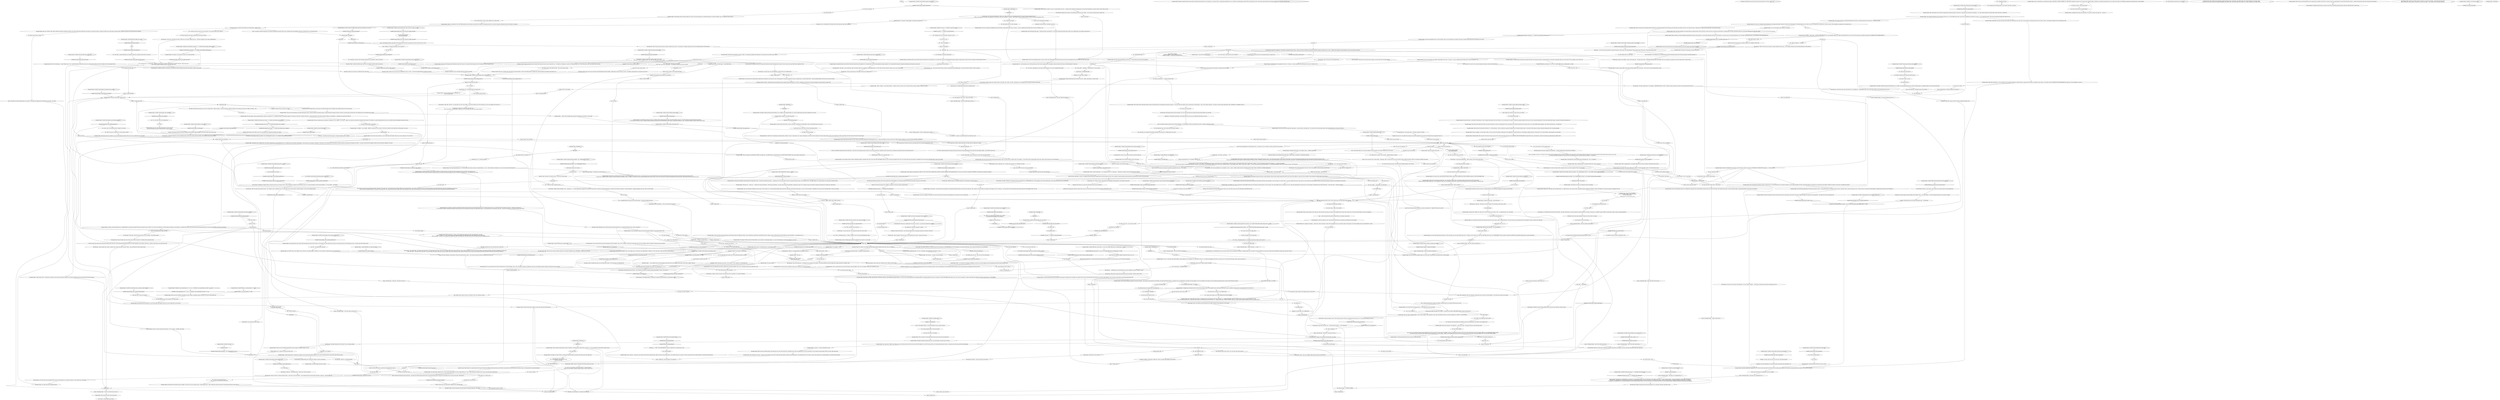 # INVENTORY / LEDGER OF FAILURE
# Perform a closer inspection of the ledger found in the trash (your official paperwork). Find:
#1. serial number
#2. forms
#3. notes on cases
#4. wife's letter
#5. toilet smell
# ==================================================
digraph G {
	  0 [label="START"];
	  1 [label="input"];
	  2 [label="Kim Kitsuragi: \"Yes, how very childish of you,\" he mumbles. \"In your -- and my -- defence, almost everyone in the RCM uses the *titular* system. In addition to the official alphanumeric.\""];
	  3 [label="Damaged Ledger: Beaten to death by a throng of Villalobos gang-members when him and his partner J. M. (only initials mentioned) answered a call one night. It's a sad story and it isn't really represented in *your* case files. Stop stalling and get to the MURDER AT THE HOOKAH PARLOUR."];
	  4 [label="You: Really stupid."];
	  5 [label="Damaged Ledger: Yeah, really lame. So anyway -- young man, in his twenties, found with his skull busted open. Right on the floor of the hookah parlour. In the middle of the day. No one else is in there. Only client that day. In perfect health too, some kind of movie producer."];
	  6 [label="You: He sucked hookah, stood up, passed out, hit his head on the table and died?"];
	  7 [label="Damaged Ledger: That's right. They trained you for this in cop school. Everyone has to pick a civil specialization so they can keep the city running: fire safety, first aid training, and so on. You took *building safety regulation*. And it tells you that this one -- is coming down."];
	  8 [label="Damaged Ledger: As we speak. And you can't *keep* them from going back, because they all hate you. They despise you. They think you threw them out of their homes. Every day they despise you more -- and every day, more of them go back."];
	  9 [label="Interfacing: ...is *STILL* NOT WHAT HAPPENS. Fuck this compartment. You should throw it away."];
	  10 [label="Damaged Ledger: Variable[\"plaza.tribunal_kim_warning_failure\"]"];
	  11 [label="Variable[\"plaza.tribunal_kim_warning_failure\"]", shape=diamond];
	  12 [label="!(Variable[\"plaza.tribunal_kim_warning_failure\"])", shape=diamond];
	  13 [label="You: Nod and return to the case notes."];
	  14 [label="Damaged Ledger: Variable[\"inventory.ledger_concept_commented_keeping_toilet_paper\"]"];
	  15 [label="Variable[\"inventory.ledger_concept_commented_keeping_toilet_paper\"]", shape=diamond];
	  16 [label="!(Variable[\"inventory.ledger_concept_commented_keeping_toilet_paper\"])", shape=diamond];
	  17 [label="Damaged Ledger: Variable[\"inventory.ledger_maybe_kitchen_tissue\"]"];
	  18 [label="Variable[\"inventory.ledger_maybe_kitchen_tissue\"]", shape=diamond];
	  19 [label="!(Variable[\"inventory.ledger_maybe_kitchen_tissue\"])", shape=diamond];
	  20 [label="Half Light: Your kill count. Yours will surely have your kill count."];
	  21 [label="You: Browse the case files again."];
	  22 [label="justincase"];
	  23 [label="Damaged Ledger: You feel that thing in the back of your head? That little voice, that quiet scream? You already felt this was a bad idea, but especially right now it's even worse. Try as you might, you can't read it now."];
	  24 [label="Damaged Ledger: It's the ledger you found in the trash: a pitiful cabbage of white and yellow papers hanging from plastic board, barely held together by a metal clip. This sad display is made complete by the faint smell of urinal cleaner."];
	  25 [label="Damaged Ledger: It's a metaphor -- for you."];
	  26 [label="You: Browse the *white* papers."];
	  27 [label="You: Maybe it's kitchen tissue? They look exactly the same."];
	  28 [label="Damaged Ledger: Variable[\"whirling.sense_bathroom_smell_smelled\"]"];
	  29 [label="Variable[\"whirling.sense_bathroom_smell_smelled\"]", shape=diamond];
	  30 [label="!(Variable[\"whirling.sense_bathroom_smell_smelled\"])", shape=diamond];
	  31 [label="Damaged Ledger: Variable[\"whirling.kim_hologram_mentioned\"]"];
	  32 [label="Variable[\"whirling.kim_hologram_mentioned\"]", shape=diamond];
	  33 [label="!(Variable[\"whirling.kim_hologram_mentioned\"])", shape=diamond];
	  34 [label="Jump to: [ledger main]"];
	  35 [label="Jump to: [Damaged Ledger: \"The tasks you've completed flow out...\"]"];
	  36 [label="commit hub"];
	  37 [label="Half Light: You like this grimy *murdering*, don't you?"];
	  38 [label="Kim Kitsuragi: \"That's okay.\" He nods, then turns back to his own case files. \"We all make mistakes.\""];
	  39 [label="Drama: Can't you see the *sire* is tired of these... fabrications. *RAC* is clearly what it says on the case files. These are official documents. There is no arguing with *official* documents."];
	  40 [label="Logic: No, the alphanumeric begins with HDB."];
	  41 [label="You: Public indecency."];
	  42 [label="Damaged Ledger: No, that's Burke. Leslie's *schtick* is flashing his genitals, remember? How will you ever solve THE UNSOLVABLE CASE if you can't even get that straight? Well, turns out it's pretty simple. The case becomes *considerably* less comic one day, when Burke takes a swing at your ledger."];
	  43 [label="Inland Empire: That's because you know where this leads to."];
	  44 [label="Damaged Ledger: You see two ticket stubs and a handmade card.\nYou see two ticket stubs."];
	  45 [label="You: \"No.\""];
	  46 [label="You: \"Okay, let's keep it.\""];
	  47 [label="Damaged Ledger: Variable[\"TASK.open_official_case_done\"]"];
	  48 [label="Variable[\"TASK.open_official_case_done\"]", shape=diamond];
	  49 [label="!(Variable[\"TASK.open_official_case_done\"])", shape=diamond];
	  50 [label="Damaged Ledger: Yes -- all that remains now is to fill those forms and *hand* them to people: fines for wrongdoers, interview requests for bad guys, and field autopsies to *dead* guys."];
	  51 [label="Jump to: [ledger main]"];
	  52 [label="Damaged Ledger: Mills has no idea. Invisible assassin. Movie deal gone sour. Girl at the counter did it. Nothing fits. Eerie. Man just dropped dead. So you go to the parlour. You see cushions around the table. Table's low, heavy, really sharp edge..."];
	  53 [label="You: In the apartment I got the call to?"];
	  54 [label="Damaged Ledger: Variable[\"inventory.ledger_white_interfacing_failed_once\"]"];
	  55 [label="Variable[\"inventory.ledger_white_interfacing_failed_once\"]", shape=diamond];
	  56 [label="!(Variable[\"inventory.ledger_white_interfacing_failed_once\"])", shape=diamond];
	  57 [label="Damaged Ledger: The Ledger of (Oblivion Induced) Mental Health is just as shabby as the Damaged Ledger anyway. A bunch of sodden papers on a clipboard. Better not to waste more time with it."];
	  58 [label="Damaged Ledger: Variable[\"TASK.watermark_stand_in_front_done\"]"];
	  59 [label="Variable[\"TASK.watermark_stand_in_front_done\"]", shape=diamond];
	  60 [label="!(Variable[\"TASK.watermark_stand_in_front_done\"])", shape=diamond];
	  61 [label="Damaged Ledger: Variable[\"whirling.necktie_personified\"]  and  CheckEquipped(\"neck_tie\")"];
	  62 [label="Variable[\"whirling.necktie_personified\"]  and  CheckEquipped(\"neck_tie\")", shape=diamond];
	  63 [label="!(Variable[\"whirling.necktie_personified\"]  and  CheckEquipped(\"neck_tie\"))", shape=diamond];
	  64 [label="Damaged Ledger: Variable[\"tc.du_bois\"]  or  Variable[\"tc.name_full_harrier\"]"];
	  65 [label="Variable[\"tc.du_bois\"]  or  Variable[\"tc.name_full_harrier\"]", shape=diamond];
	  66 [label="!(Variable[\"tc.du_bois\"]  or  Variable[\"tc.name_full_harrier\"])", shape=diamond];
	  67 [label="Damaged Ledger: There's a piece of toilet paper -- or is it cleaning tissue? No, it's toilet paper -- *desperately* sticking to the back of the blue plastic clipboard."];
	  68 [label="Damaged Ledger: Mhm, cool toilet paper... I mean kitchen tissue."];
	  69 [label="You: \"It must have been cramping my style.\""];
	  70 [label="You: Forget about it for now -- how is the rest of this thing doing?"];
	  71 [label="Damaged Ledger: Variable[\"plaza.kineema_intro_done\"]  or  Variable[\"plaza.kineema_intro_complete\"]"];
	  72 [label="Variable[\"plaza.kineema_intro_done\"]  or  Variable[\"plaza.kineema_intro_complete\"]", shape=diamond];
	  73 [label="!(Variable[\"plaza.kineema_intro_done\"]  or  Variable[\"plaza.kineema_intro_complete\"])", shape=diamond];
	  74 [label="Empathy: The lieutenant fears this will lead to fiddling with the delicate, folding headlights on his motor carriage. They're dear to him."];
	  75 [label="Jump to: [ledger main]"];
	  76 [label="Damaged Ledger: They're not *exactly* white. They're yellowed in patches by sunlight and alcohol, and covered in dense blue handwriting. Ink escapes into watercolour patterns, reaching its tendrils across entire pages. The paper itself is chequered with faint red lines forming short paragraphs."];
	  77 [label="You: \"Fine, I'll just use this crappy pencil...\""];
	  78 [label="Damaged Ledger: IsKimHere()"];
	  79 [label="IsKimHere()", shape=diamond];
	  80 [label="!(IsKimHere())", shape=diamond];
	  81 [label="Kim Kitsuragi: \"Good. That's a good one...\""];
	  82 [label="Damaged Ledger: U4-sized pages hang from the clip screwed to the top of the board."];
	  83 [label="You: Wait... HDB41? Weren't those: 'Officer, precinct'?"];
	  84 [label="Damaged Ledger: The mural is enormous. Two silhouettes -- a man and a woman -- are kissing. The text cut into their forms reads:"];
	  85 [label="Damaged Ledger: No one cares what you believe in, man with the smelly toilet ledger. What do you want to tackle next? Or are we done?"];
	  86 [label="You: Pick up the ticket stubs."];
	  87 [label="Jump to: [compartmenthub]"];
	  88 [label="You: Open it."];
	  89 [label="You: But it will make me *happy*..."];
	  90 [label="Shivers: COME OUTSIDE."];
	  91 [label="Esprit de Corps: Under Precinct 41, where typewriters fire long into the night, and officers walk the great steps and the bridge. Long after the card has landed in the cold shore waters, its writing dissolved. Material disintegrated."];
	  92 [label="Kim Kitsuragi: \"Okay. Okay.\" He nods. \"It's a good name, but it has *one* problem -- this case has nothing to do with the setting sun. At all. It has nothing to do with that. So...\""];
	  93 [label="You: \"Let me guess -- the HANGED MAN?\""];
	  94 [label="You: \"Yeah, not feeling it.\""];
	  95 [label="Damaged Ledger: Variable[\"inventory.ledger_maybe_kitchen_tissue\"]"];
	  96 [label="Variable[\"inventory.ledger_maybe_kitchen_tissue\"]", shape=diamond];
	  97 [label="!(Variable[\"inventory.ledger_maybe_kitchen_tissue\"])", shape=diamond];
	  98 [label="logic_fix_false"];
	  99 [label="Jump to: [Damaged Ledger: \"Like a fan of gills the chequered p...\"]"];
	  100 [label="Perception (Smell): *Exactly* like the gum wrapper you found. The same brand of chewing gum..."];
	  101 [label="Jump to: [ledger main]"];
	  102 [label="You: Keep reading."];
	  103 [label="Jump to: [case_files_hub]"];
	  104 [label="Jump to: [case_files_hub]"];
	  105 [label="You: He must have sucked a lot of it."];
	  106 [label="Damaged Ledger: This one's bad. Not that far from Precinct 41 -- in Central Jamrock -- there is an eight story apartment building with two hundred residents inside. It's the dead of winter, January. Snowing. Someone's beating their wife. It's half past midnight."];
	  107 [label="Damaged Ledger: Maybe not tonight. Maybe not even tomorrow. Maybe not the day after, but it's coming down. In a matter of days. It is physically impossible for it not to. And the two hundred people in there? They are all going down with it. The woman with the busted lip, the husband who beats her, their kids in the other room..."];
	  108 [label="Damaged Ledger: The drunk in the hallway. The girl in the elevator when you were going up. The youths on the stairs, laughing, smoking. The couple next to the apartment -- who made the call. They're all going to die."];
	  109 [label="Damaged Ledger: Your captain puts them in a half-burned building 10 km South. It's got black mould and no roof, but hey -- it's better than death."];
	  110 [label="You: They looked really cool. Like a rock band."];
	  111 [label="Kim Kitsuragi: \"That's okay.\" He nods, then turns back to his own case files. \"We all do, sooner or later.\""];
	  112 [label="Inland Empire: Usual is boring. We don't do that."];
	  113 [label="Damaged Ledger: Variable[\"TASK.enter_cavern_done\"] == true  and  Variable[\"TASK.return_to_whirling_done\"] == false"];
	  114 [label="Variable[\"TASK.enter_cavern_done\"] == true  and  Variable[\"TASK.return_to_whirling_done\"] == false", shape=diamond];
	  115 [label="!(Variable[\"TASK.enter_cavern_done\"] == true  and  Variable[\"TASK.return_to_whirling_done\"] == false)", shape=diamond];
	  116 [label="Volition: You've got *business* to deal with first. Talk to the Union boss first, at least... I can't stop you for long, but there's just enough of an excuse now."];
	  117 [label="Inland Empire: Below the pathetics -- terror. Do not look into its blue heart."];
	  118 [label="Perception (Smell): Why yes it is! Among many other things. This cleaning tablet is used by the Whirling-in-Rags -- perhaps that's where the ledger was dropped in the toilet? By you."];
	  119 [label="Perception (Smell): Your nose does not understand what it did wrong."];
	  120 [label="Damaged Ledger: Variable[\"yard.trash_concept_apperwork_style_answer\"]"];
	  121 [label="Variable[\"yard.trash_concept_apperwork_style_answer\"]", shape=diamond];
	  122 [label="!(Variable[\"yard.trash_concept_apperwork_style_answer\"])", shape=diamond];
	  123 [label="Conceptualization: What are you talking about? No one's out to get you -- get real man! Upgrade that cop-ledger!"];
	  124 [label="You: What I should do is get back to making sense of this thing. (Discard.)"];
	  125 [label="Kim Kitsuragi: Wordless, he pulls one from the loop and hands it to you. The pen is cold, blue, and ready to write."];
	  126 [label="Damaged Ledger: \"Inspect victim's body.\""];
	  127 [label="Damaged Ledger: Three. The topmost are MISCONDUCT FINES, the middle ones  are STATION CALLS, and the bottommost are FIELD AUTOPSY FORMS. Each is easy enough to make sense of."];
	  128 [label="You: \"Kim, look, *field autopsy*.\""];
	  129 [label="Damaged Ledger: Thin see-through copier paper -- mostly neon yellow, some bright red -- all covered in boxes like marching armies. These are your official forms, easy enough to make sense of..."];
	  130 [label="Damaged Ledger: Variable[\"inventory.ledger_hl_teenage_murder\"]"];
	  131 [label="Variable[\"inventory.ledger_hl_teenage_murder\"]", shape=diamond];
	  132 [label="!(Variable[\"inventory.ledger_hl_teenage_murder\"])", shape=diamond];
	  133 [label="Kim Kitsuragi: He smiles. \"I pray his loved ones never find out.\""];
	  134 [label="Jump to: [board hub]"];
	  135 [label="Damaged Ledger: The plastic shimmers like lapis lazuli, but it is not see-through. You cannot see to its centre..."];
	  136 [label="Jump to: [ledger main]"];
	  137 [label="initials_hub_here"];
	  138 [label="You: MURDER AT THE HOOKAH PARLOUR"];
	  139 [label="Damaged Ledger: What are you waiting for? Just..."];
	  140 [label="Damaged Ledger: Variable[\"inventory.ledger_shivers_threw_away\"]"];
	  141 [label="Variable[\"inventory.ledger_shivers_threw_away\"]", shape=diamond];
	  142 [label="!(Variable[\"inventory.ledger_shivers_threw_away\"])", shape=diamond];
	  143 [label="Endurance: No! No! Hold on."];
	  144 [label="Kim Kitsuragi: \"Ha! Yes.\" He isn't actually laughing. \"I have to tell you officer, I don't appreciate *ironic* titles. Other officers will have to use this as reference. If it's 'IDIOT', or 'COCK FINGER'...\""];
	  145 [label="Kim Kitsuragi: \"Are you sure? I think it's pretty serviceable...\""];
	  146 [label="You: Keep reading."];
	  147 [label="Empathy: It actually. Does. You've offended him."];
	  148 [label="Damaged Ledger: Yeah. So anyway -- young man, in his twenties, found with his skull busted open. Right on the floor of the hookah parlour. In the middle of the day. No one else is in there. Only client that day. In perfect health too, some kind of movie producer."];
	  149 [label="Damaged Ledger: Who knows? Those pages are missing. What next?"];
	  150 [label="Half Light: This toilet paper will show everyone what a bum you are. How little you give a shit. This toilet paper will PUNISH the world."];
	  151 [label="Damaged Ledger: Variable[\"inventory.shittyboolean\"]"];
	  152 [label="Variable[\"inventory.shittyboolean\"]", shape=diamond];
	  153 [label="!(Variable[\"inventory.shittyboolean\"])", shape=diamond];
	  154 [label="You: I'm a police man. This is police work. I'm just following the leads, you know?"];
	  155 [label="You: (Leave it there, it's cool.)"];
	  156 [label="Damaged Ledger: If you *want* it to be kitchen tissue, it can be kitchen tissue."];
	  157 [label="You: Smell the ledger."];
	  158 [label="You: I don't know, it seems foreboding to me somehow. Like there's something in there that's out to get me."];
	  159 [label="You: \"Like -- for example?\""];
	  160 [label="Logic: You should turn them on and get in front of those headlights -- see what happens. There may be information on there, a *halogen watermark* he called it."];
	  161 [label="Kim Kitsuragi: He is not really saying anything. Just standing there -- looking at them."];
	  162 [label="Damaged Ledger: Things to be done and things already done -- the composition of reality. This is an extremely useful tool for a detective of the Citizens Militia.\nThings to be done and things already done -- the composition of reality. This is an extremely useful tool for a detective of the Citizens Militia. Now all that remains is to name the case."];
	  163 [label="You: More?"];
	  164 [label="Kim Kitsuragi: \"Right. Of course.\" He returns to his notes, leaving you to yours."];
	  165 [label="You: \"What happened to him?\""];
	  166 [label="You: What did you say the colour was?"];
	  167 [label="Logic: Every last alphanumeric in the files begins with it -- and these are *your* case files. It's safe to say H.D.B. are your initials."];
	  168 [label="You: I can revisit this. (Put the case files away.)"];
	  169 [label="You: COLLAPSING TENEMENT"];
	  170 [label="Damaged Ledger: In any case, it appears to have been a rare case of civil activity in the Quarter. And agreement as well. What do you want to tackle next?"];
	  171 [label="Damaged Ledger: The case files do not show you finding the author of the design."];
	  172 [label="Damaged Ledger: *He came at us* -- *And at us* -- *I think he was trying to kill Burke-o*. While trying to kill Burke-o, you slowly come around. The permeables' compartment is open. You've smashed it open on poor Burke'o's kneecaps. The good news is, Burke can't walk anymore."];
	  173 [label="Half Light: Kill them. They broke it."];
	  174 [label="Horrific Necktie: That doesn't sound like it's gonna be *fun*."];
	  175 [label="compartmenthub"];
	  176 [label="Half Light: Your hand shakes. You're flushed with adrenaline."];
	  177 [label="You: Put it back."];
	  178 [label="Damaged Ledger: Variable[\"inventory.ledger_shivers_inside_come_out\"]"];
	  179 [label="Variable[\"inventory.ledger_shivers_inside_come_out\"]", shape=diamond];
	  180 [label="!(Variable[\"inventory.ledger_shivers_inside_come_out\"])", shape=diamond];
	  181 [label="Volition: Not for yourself -- for the people of Revachol."];
	  182 [label="Damaged Ledger: \"Kisses, kisses, kisses.\" You feel the air sucked out of your lungs and the blood sucked out of your head. Everything around you gets dark. Small white dots appear..."];
	  183 [label="You: Hold on."];
	  184 [label="Kim Kitsuragi: \"Detective, is everything alright?\""];
	  185 [label="Esprit de Corps: This would also be a good time to finally *name* the case -- if only Lieutenant Kitsuragi were here so you could coordinate. No use naming it without him... maybe at a later time you can come back to this?"];
	  186 [label="Interfacing: The ledger only comes with an old worn-down led pencil. It will *do*, barely... but..."];
	  187 [label="Damaged Ledger: Variable[\"inventory.ledger_concept_pen\"]  or  Variable[\"inventory.ledger_interfacing_pen\"]"];
	  188 [label="Variable[\"inventory.ledger_concept_pen\"]  or  Variable[\"inventory.ledger_interfacing_pen\"]", shape=diamond];
	  189 [label="!(Variable[\"inventory.ledger_concept_pen\"]  or  Variable[\"inventory.ledger_interfacing_pen\"])", shape=diamond];
	  190 [label="You: Can you get high off it?"];
	  191 [label="Damaged Ledger: Yeah, he liked his hookah. Steven was his name."];
	  192 [label="Jump to: [back to main cases hub]"];
	  193 [label="Perception (Smell): Garbage-toilet stink is not your fetish and you know it. Your nose does *not* fucking like this."];
	  194 [label="Damaged Ledger: *Way* cool."];
	  195 [label="Damaged Ledger: Variable[\"TASK.find_your_paperwork_done\"]"];
	  196 [label="Variable[\"TASK.find_your_paperwork_done\"]", shape=diamond];
	  197 [label="!(Variable[\"TASK.find_your_paperwork_done\"])", shape=diamond];
	  198 [label="Damaged Ledger: FACE THE DESOLATION! This is *your* ledger. You're a COP and it's your official ledger. It's filled out in *your* hand and it *stinks* like you too. And looks like you."];
	  199 [label="You: Shut up, nose. I don't need your help -- I don't need *anyone's* help!"];
	  200 [label="Kim Kitsuragi: \"I'm sad to hear that.\" For a moment he doesn't know what to reply."];
	  201 [label="Kim Kitsuragi: \"Okay, no problem.\" He turns away to start organizing his own notes -- leaving you with yours."];
	  202 [label="Damaged Ledger: Variable[\"yard.trash_composure_how_paperwork_style\"]"];
	  203 [label="Variable[\"yard.trash_composure_how_paperwork_style\"]", shape=diamond];
	  204 [label="!(Variable[\"yard.trash_composure_how_paperwork_style\"])", shape=diamond];
	  205 [label="Esprit de Corps: Somewhere -- not here -- the helpful Lieutenant Kitsuragi is making notes in his blue notebook. He tilts it ever so slightly, a glowing rectangle catches the light. He could advise you with this. The next moment..."];
	  206 [label="Damaged Ledger: \"Interview the cafeteria manager.\""];
	  207 [label="You: Inspect the handwriting in the files."];
	  208 [label="Interfacing: You're a swashbuckler with that pen, Harry. And it feels good. Feels like *completion*."];
	  209 [label="Visual Calculus: *Pedagogical* somehow. Brash. It must be yours for you to be able to read it. These are the lines of someone who has written by hand *a lot* and has developed a style only they themselves -- or *you yourself* -- can decipher."];
	  210 [label="Damaged Ledger: Variable[\"inventory.ledger_interfacing_opened_compartment\"]"];
	  211 [label="Variable[\"inventory.ledger_interfacing_opened_compartment\"]", shape=diamond];
	  212 [label="!(Variable[\"inventory.ledger_interfacing_opened_compartment\"])", shape=diamond];
	  213 [label="You: How long does it take to read a case?"];
	  214 [label="You: All that remains is to wreak havoc on the middle class."];
	  215 [label="Damaged Ledger: AKA LESLIE & BURKE, AKA THE PUBLIC INDECENCY DRUNK & THE PROPERTY DAMAGE DRUNK is a *cursed* case. It has been passed from unsuspecting officer to unsuspecting officer for ten years. On January 29, THE UNSOLVABLE CASE made its way to you. Why you accepted it is unclear. Every officer and indeed most civilians in Jamrock know it's UNSOLVABLE."];
	  216 [label="Damaged Ledger: Who do you think?"];
	  217 [label="Jump to: [Damaged Ledger: \"You see two ticket stubs and a hand...\"]"];
	  218 [label="Damaged Ledger: Outside you hear the wind howl. A sudden gale blows in from Martinaise, flapping street signs and window blinds."];
	  219 [label="Jump to: [Damaged Ledger: \"Your fingers are sweaty. There is a...\"]"];
	  220 [label="Jump to: [Damaged Ledger: \"\"Every step I take, it grows. By th...\"]"];
	  221 [label="You: \"THE HANGED MAN.\""];
	  222 [label="You: \"Kim, I have a name for this case.\"\n\"Kim, I'm sorry. Let's name this case again, okay?\""];
	  223 [label="whatnohub"];
	  224 [label="You: Go on."];
	  225 [label="You: I'm gonna have to knock on every door and explain them how load bearing perpendiculars work?"];
	  226 [label="Jump to: [ledger main]"];
	  227 [label="Damaged Ledger: Variable[\"XP.find_a_way_inside_harbour\"] == false"];
	  228 [label="Variable[\"XP.find_a_way_inside_harbour\"] == false", shape=diamond];
	  229 [label="!(Variable[\"XP.find_a_way_inside_harbour\"] == false)", shape=diamond];
	  230 [label="You: (Take it off.)"];
	  231 [label="Damaged Ledger: Variable[\"yard.trash_ledger_didnt_wanna_talk\"]"];
	  232 [label="Variable[\"yard.trash_ledger_didnt_wanna_talk\"]", shape=diamond];
	  233 [label="!(Variable[\"yard.trash_ledger_didnt_wanna_talk\"])", shape=diamond];
	  234 [label="Jump to: [ledger main]"];
	  235 [label="You: \"I speaketh the tongue.\""];
	  236 [label="Kim Kitsuragi: \"Boring? Try *dangerous*. You should do a thorough inventory of that -- make sure some has not fallen into the hands of the RCM's enemies: organized crime, or worse... Official notes sometimes contain informants' names, even undercover operatives.\""];
	  237 [label="You: \"Lieutenant, is this one of the *hologram watermarks* you mentioned?\" (Point to the sticker.)"];
	  238 [label="Damaged Ledger: In the back you see thin translucent copier paper -- some neon yellow, some bright red -- all covered in boxes, like marching armies. These look like official forms, waiting to be filled out..."];
	  239 [label="You: When I get the chance. (Accept.)"];
	  240 [label="Damaged Ledger: Once in a while there's a red stamp that exclaims: CASE FILES; COMMIT TO PAPER. The *CASE FILES* themselves are plenty. You count more than a hundred sodden, crumpled up, earmarked pages falling apart in your hands. They appear to be sufficiently organized and extremely dense, if mostly illegible."];
	  241 [label="Half Light: AND A FUCK YOU TO YOU *TOO*! That last one cuts a slash right through the paper."];
	  242 [label="case_files_hub"];
	  243 [label="Kim Kitsuragi: \"Huh?\" He raises his nose from his notes. \"Two *complex* cases to undertake is a lot, yes. You *really* have to push yourself. I would not suggest it. Lest you start making mistakes.\""];
	  244 [label="Pain Threshold: Written in a rush. In pain. A race to beat your own heart's pulse to some dark finish line."];
	  245 [label="Damaged Ledger: \"Get the body down.\""];
	  246 [label="You: \"Why is that?\""];
	  247 [label="Damaged Ledger: Blue."];
	  248 [label="You: Shake the ledger."];
	  249 [label="You: Open the hidden compartment in the clipboard."];
	  250 [label="You: Variable[\"inventory.ledger_interfacing_opened_compartment\"]"];
	  251 [label="Variable[\"inventory.ledger_interfacing_opened_compartment\"]", shape=diamond];
	  252 [label="!(Variable[\"inventory.ledger_interfacing_opened_compartment\"])", shape=diamond];
	  253 [label="Interfacing: ...is *not* what you end up doing. You squeeze the plastic to slide it open, but nothing happens. Then you bend it some. Then crack it. The god damn thing is stuck."];
	  254 [label="Interfacing: Hmm. The two sides of the board appear slightly misaligned. Like a drawer that's come off the slides. If you *bend* the plastic on your knee, slowly...\nJust relax. The two sides of the board are slightly misaligned. Like a drawer that's come off the slides. All you need to do is *bend* the plastic on your knee, slowly... "];
	  255 [label="Interfacing: ...the slides *snap* back into place. It should be possible to just... you know..."];
	  256 [label="You: Fucking kill yourself you asshole."];
	  257 [label="You: Throw the card in the wind."];
	  258 [label="You: I'll take this outside. [Leave.]"];
	  259 [label="You: \"Go ahead.\""];
	  260 [label="You: \"Solid name.\""];
	  261 [label="Conceptualization: It says: everyone look at me and my *kitchen tissue* covered cop ledger! I don't *care*. My ledger is droopy and it smells like a urinal."];
	  262 [label="Jump to: [Damaged Ledger: \"Like a fan of gills the chequered p...\"]"];
	  263 [label="Kim Kitsuragi: \"Two?\" He raises both eyebrows. \"That's a lot. I didn't mean to say you're making mistakes, by the way. That was presumptuous of me.\"\n\"That's *a lot*. This kind of case load would explain your 'solved cases' tally, on the watermark...\" He stops. \"I didn't mean to say you're making mistakes, by the way. That was presumptuous of me.\""];
	  264 [label="You: \"Lieutenant, have you by any chance *named* our case?\""];
	  265 [label="Damaged Ledger: Variable[\"tc.name_full_harrier\"]"];
	  266 [label="Variable[\"tc.name_full_harrier\"]", shape=diamond];
	  267 [label="!(Variable[\"tc.name_full_harrier\"])", shape=diamond];
	  268 [label="Damaged Ledger: Variable[\"whirling.raphael_said\"]"];
	  269 [label="Variable[\"whirling.raphael_said\"]", shape=diamond];
	  270 [label="!(Variable[\"whirling.raphael_said\"])", shape=diamond];
	  271 [label="Damaged Ledger: It would be *very* interesting to read about these, wouldn't it? I mean -- there seems to be a *square*-shaped entry wound in the victim's forehead. She's been sitting there for weeks. On her rocking chair. With a square hole in her skull, staring at the wall, her mouth agape."];
	  272 [label="Damaged Ledger: Joseph Mills was on this case that he just couldn't solve. Was doing it solo. Said it was a real nutcracker. A real brain-twister. Was on it for, like, a month -- the captain got impatient. Shit or get off the pot, Mills."];
	  273 [label="You: They actually looked like assholes."];
	  274 [label="Esprit de Corps: Somewhere in a station lazareth lieutenant-detective Kitsuragi turns on the side and says: ouch. The wounds are agonizing."];
	  275 [label="Untitled hub (02)"];
	  276 [label="Conceptualization: One day you may still catch the man with the square gun."];
	  277 [label="justincase2"];
	  278 [label="You: The option to sniff was there, so..."];
	  279 [label="Perception (Smell): Torturing your own nose -- for no reason! -- is not *conducive* to case-cracking, bud."];
	  280 [label="You: [Put the ledger away.]"];
	  281 [label="Damaged Ledger: The acidic stench of rotting food has rubbed off on the cellulose. It now forms the *base* of the experience. This base surrounded by a faint air of spoiled meat -- the stuff of death itself! -- and then sprinkled liberally with the citrus zest of toilet cleaner."];
	  282 [label="Kim Kitsuragi: \"I don't know either...\" He points to the ruined notes. \"You should take stock of those, make sure it's all there. Official notes contain informants' names, undercover operatives even. If some of it has fallen into the hands of the RCM's adversaries, bloodletting may well ensue.\"\n\"I don't know either...\" He points to the ruined notes. \"You should take stock of those, make sure it's all there. Official notes contain informants' names, undercover operatives even. If some of it has fallen into the hands of the RCM's adversaries, dark vibes may well ensue.\" "];
	  283 [label="Jump to: [watermarks]"];
	  284 [label="Kim Kitsuragi: \"All RCM vehicles have headlights designed to reveal halogen watermarks. Mine too.\""];
	  285 [label="You: COMMIT TO PAPER.\nCOMMIT TO PAPER -- using the pen Lena gave you.\nCOMMIT TO PAPER -- using the pen lieutenant gave you."];
	  286 [label="You: How much is that -- two new cases a week?"];
	  287 [label="You: I don't wanna... (Back to the case files.)"];
	  288 [label="Damaged Ledger: It's *inornate*. Nearly illegible, yet marching in orderly lines."];
	  289 [label="You: \"A nice brisk pace. The way I like it.\""];
	  290 [label="Damaged Ledger: Variable[\"yard.need_paperwork_for_autopsy\"]  and  Variable[\"TASK.perform_field_autopsy_done\"] == false"];
	  291 [label="Variable[\"yard.need_paperwork_for_autopsy\"]  and  Variable[\"TASK.perform_field_autopsy_done\"] == false", shape=diamond];
	  292 [label="!(Variable[\"yard.need_paperwork_for_autopsy\"]  and  Variable[\"TASK.perform_field_autopsy_done\"] == false)", shape=diamond];
	  293 [label="Damaged Ledger: The rest of the stinking cellulose is *much* worse for wear. Being sandwiched between the board and the rest of the paperwork must have spared the fragile copier paper."];
	  294 [label="the_forms"];
	  295 [label="You: STATION CALL."];
	  296 [label="Kim Kitsuragi: \"Oh, you mean the *titular*. Yes, well... So do I. In our defence -- almost everyone in the RCM does.\""];
	  297 [label="You: \"No. I don't know what you're talking about.\""];
	  298 [label="talking_about_cases"];
	  299 [label="Kim Kitsuragi: \"Rail spike through the head. He died. It was a work place accident.\""];
	  300 [label="Damaged Ledger: Variable[\"plaza.annette_post_cards_explained\"]"];
	  301 [label="Variable[\"plaza.annette_post_cards_explained\"]", shape=diamond];
	  302 [label="!(Variable[\"plaza.annette_post_cards_explained\"])", shape=diamond];
	  303 [label="You: Read a case file."];
	  304 [label="Jump to: [back to main cases hub]"];
	  305 [label="You: Actually, I'm ready to admit I'm not Raphaël and go on with my life."];
	  306 [label="You: I must have voted (and possibly even lobbied) to remove the thing because I don't believe in that rubbish one bit."];
	  307 [label="Damaged Ledger: You would think that, but you're wrong. Where's the fun in exposing your genitals, or breaking stuff in your own home? No, Leslie and Burke are on the corner of Main Street and Perdition, because that's where the *action* is."];
	  308 [label="Damaged Ledger: Without resistance -- or sound -- the two panels move against each other. The compartment is now open.\nWithout resistance -- or sound -- the two panels move against each other. The compartment is now open. Inside you see two ticket stubs.\nWithout resistance -- or sound -- the two panels move against each other. The compartment is now open. Inside you see two ticket stubs and a handmade post card."];
	  309 [label="Shivers: Frisson covers your entire body. A feeling of cold. A persistent chill."];
	  310 [label="Damaged Ledger: Just like that the wind picks it from your fingers. Cold, they let go, the wax paper rustles, a whisper light and low... Then a sudden gust raises the postcard to the drizzle grey sky above. Away from you..."];
	  311 [label="Kim Kitsuragi: \"Huh? Oh, yes. The name, good. What is it?\"\n\"Fine.\" He concedes. \"For inter-district cooperation -- let's try one more time. What do you want to name it?\""];
	  312 [label="Kim Kitsuragi: \"...something more concrete perhaps? Do you have something *concrete*? Mundane. *Usual*.\""];
	  313 [label="Kim Kitsuragi: \"Oh! That's actually what *I* was thinking -- THE HANGED MAN.\" He nods. \"I like that. A good, strong name. We have a very good name for the case now.\""];
	  314 [label="You: \"That's idiotic,\" (mockingly,) \"*the hanged man*. Way too simple.\""];
	  315 [label="You: What was in there?"];
	  316 [label="You: Wait -- was Joseph Mills a good cop?"];
	  317 [label="You: And every day is a day closer to the day the building will fall."];
	  318 [label="Jump to: [ledger main]"];
	  319 [label="You: Okay, you're right, it doesn't."];
	  320 [label="You: I like it, but can't we wreak havoc on *other nations* instead?"];
	  321 [label="Perception (Smell): If you knew it was dunked in the toilet before getting chucked into the trash, why're you sniffing it?"];
	  322 [label="You: Browse the *yellow* papers.\nBrowse the forms again."];
	  323 [label="Damaged Ledger: Variable[\"TASK.style_your_paperwork\"]"];
	  324 [label="Variable[\"TASK.style_your_paperwork\"]", shape=diamond];
	  325 [label="!(Variable[\"TASK.style_your_paperwork\"])", shape=diamond];
	  326 [label="Damaged Ledger: An aluminium block runs the width of the board, biting down on the paperwork. Its crocodile teeth are the only thing keeping the papers together. A regular pencil, the tip worn down to nothing, has been attached to the clip."];
	  327 [label="Kim Kitsuragi: \"It depends. Aside from an anti-counterfeiting stamp, mine has my station number and address. The information varies by date of issue.\""];
	  328 [label="Jump to: [watermarks]"];
	  329 [label="You: \"Hey lieutenant. What is this?\" (Point to the sticker.)"];
	  330 [label="Damaged Ledger: Variable[\"inventory.ledger_logic_hologram\"]"];
	  331 [label="Variable[\"inventory.ledger_logic_hologram\"]", shape=diamond];
	  332 [label="!(Variable[\"inventory.ledger_logic_hologram\"])", shape=diamond];
	  333 [label="Damaged Ledger: Variable[\"inventory.ledger_greeting_done\"]"];
	  334 [label="Variable[\"inventory.ledger_greeting_done\"]", shape=diamond];
	  335 [label="!(Variable[\"inventory.ledger_greeting_done\"])", shape=diamond];
	  336 [label="You: (Count the pages.) I have to open an official case. Is there room?"];
	  337 [label="Physical Instrument: Colour of the irises. Predation marks. Condition of sexual organs."];
	  338 [label="Damaged Ledger: Variable[\"inventory.ledger_forms_inspected\"]"];
	  339 [label="Variable[\"inventory.ledger_forms_inspected\"]", shape=diamond];
	  340 [label="!(Variable[\"inventory.ledger_forms_inspected\"])", shape=diamond];
	  341 [label="Damaged Ledger: The notebook is *annual*, it says '51 on what remains of its cover -- a molten strap of cardboard. Everything prior to this must have belonged to a previous volume. In short: there was more."];
	  342 [label="You: Return to the case files."];
	  343 [label="You: Back to the rest of this mess."];
	  344 [label="You: Horus Debby Berenger?\nHarry Debby Berenger?"];
	  345 [label="You: Those aren't my initials, I'm not *feeling* them."];
	  346 [label="You: The middle class are not to be blamed. It's *human nature*."];
	  347 [label="Jump to: [back to main cases hub]"];
	  348 [label="Damaged Ledger: The words just... *crossed* your mind somehow."];
	  349 [label="You: What?"];
	  350 [label="You: Fall sideways."];
	  351 [label="Kim Kitsuragi: He flips the pages of his notebook. \"I'm going to start calling it THE HANGED MAN. It's good we sorted this out.\""];
	  352 [label="You: Look at the ledger again."];
	  353 [label="Kim Kitsuragi: \"You had to lose because of *dark vibes*? What are you talking about?\""];
	  354 [label="Jump to: [ledger main]"];
	  355 [label="Damaged Ledger: YOU CAN'T! This is *your* ledger. You're a COP and it's your official ledger. It's filled out in *your* hand and it *stinks* like you too. And looks like you."];
	  356 [label="Damaged Ledger: No, he was awful. Awful sense of humour too. The worst jokes you've ever heard. Really rapey. Still -- he'd been on it for *months* now. Said it was THE FINAL CASE. Said it was UNCRACKABLE. That the murderer vanished into THIN AIR. That goddamn hookah parlour was all he talked about."];
	  357 [label="Inland Empire: No, no, no, no..."];
	  358 [label="Jump to: [back to main cases hub]"];
	  359 [label="You: Fine, then. I give up on Raphaël..."];
	  360 [label="Logic: Fine, then -- then you've earned it"];
	  361 [label="Damaged Ledger: IsTHCCookingOrFixed(\"detective_costeau\")"];
	  362 [label="IsTHCCookingOrFixed(\"detective_costeau\")", shape=diamond];
	  363 [label="!(IsTHCCookingOrFixed(\"detective_costeau\"))", shape=diamond];
	  364 [label="Damaged Ledger: Variable[\"tc.harry\"]"];
	  365 [label="Variable[\"tc.harry\"]", shape=diamond];
	  366 [label="!(Variable[\"tc.harry\"])", shape=diamond];
	  367 [label="Tutorial Agent: The Ledger of Oblivion is a special item that can be used both as an INTERACTABLE and a TOOL equipped in your hand for skill bonuses. Find it under the TOOLS tab in your INVENTORY."];
	  368 [label="You: Look at the clipboard."];
	  369 [label="You: Inspect the toilet paper."];
	  370 [label="Jump to: [ledger main]"];
	  371 [label="Empathy: He's not mad -- that smelly mess of paper in your hand is making him worry about the well being of his own paperwork, that's all."];
	  372 [label="You: Cross out the ones you've already finished."];
	  373 [label="Damaged Ledger: Work. Strife. Poverty. The Jamrock Quarter. These are handwritten logs of investigations dating back to January '51, this year. The exact number is hard to estimate due to missing pages -- and an *odd* naming convention -- but there are at least twenty, maybe thirty cases. Undertaken, not completed, mind you."];
	  374 [label="Damaged Ledger: Yes. It appears you employ a... shall we say *robust yet literary* system. Each investigation has its case number written on the margins. Yet, still more tellingly, most are accompanied by a *name*."];
	  375 [label="You: Oh my, and they're written in capital letters too..."];
	  376 [label="Damaged Ledger: Variable[\"TASK.get_the_dead_body_down_from_the_tree\"]"];
	  377 [label="Variable[\"TASK.get_the_dead_body_down_from_the_tree\"]", shape=diamond];
	  378 [label="!(Variable[\"TASK.get_the_dead_body_down_from_the_tree\"])", shape=diamond];
	  379 [label="Inland Empire: Does it? It feels like a *lot*. Or maybe even more than a lot. It feels like *too much*."];
	  380 [label="Damaged Ledger: A monetary penalization ranging from 20 to 250 reál. Severe cases allow for 1000 reál, but that requires special paperwork. The details of issuing these fines are spread out over the rest of the fields."];
	  381 [label="Jump to: [the_forms]"];
	  382 [label="Jump to: [case_files_hub]"];
	  383 [label="Kim Kitsuragi: \"I prefer a *normal* case load.\" He turns back to his own case files. \"It's a matter of methods.\""];
	  384 [label="Jump to: [Damaged Ledger: \"Arson. Petty theft. Spousal abuse -...\"]"];
	  385 [label="Jump to: [Damaged Ledger: \"Arson. Petty theft. Spousal abuse -...\"]"];
	  386 [label="You: \"Kim, my cases appear to employ some kind of... naming convention.\"\n\"Kim, all my cases employ a naming convention similar to what we used on ours.\""];
	  387 [label="Jump to: [Damaged Ledger: \"Like a fan of gills the chequered p...\"]"];
	  388 [label="Damaged Ledger: Something rattles inside, ever so lightly. Is there... a hidden compartment?"];
	  389 [label="You: But what is HDB?"];
	  390 [label="Perception (Smell): A touch of cinnamon, the end of summer. You think the label says: 'Tutti Frutti'."];
	  391 [label="Shivers: A small piece of paper dances above Martinaise -- above slow waves crashing the shore; and the war torn houses and the new *batiments nouveau* alike; above you, looking up to the grey sky with your hair greasy and wet.."];
	  392 [label="Shivers: And above the distant streets and the 8/81 -- even above the old fish market and the church. Its material existence is lost. This great city will pocket it for you. For your own sake -- forget about it."];
	  393 [label="Damaged Ledger: \"Every step I take, it grows. By the time I reach the fuel station it has filled me entirely. I step on the light rail and look back, sparks fall from the bow collector. I know it will be like this until late afternoon, when I get off the 42 -- and walk back to you...\""];
	  394 [label="Jump to: [Ancient Reptilian Brain: \"There is nothing.\"]"];
	  395 [label="Damaged Ledger: IsKimHere()"];
	  396 [label="IsKimHere()", shape=diamond];
	  397 [label="!(IsKimHere())", shape=diamond];
	  398 [label="Jump to: [finalizing_the_case]"];
	  399 [label="You: \"I'm not *feeling* it.\""];
	  400 [label="You: Put the ledger away. [Leave.]"];
	  401 [label="ledgerhub"];
	  402 [label="You: Stop, put it back..."];
	  403 [label="Conceptualization: Sadly, the ledger only comes with an old worn-down led pencil. It's unfitting of this monumental event."];
	  404 [label="Esprit de Corps: God knows I've made my share... he tries not to think of them."];
	  405 [label="You: One last time -- YES."];
	  406 [label="Damaged Ledger: CheckItem(\"union_membership_card\") == true  or  CheckItem(\"union_membership_card_other\") == true"];
	  407 [label="CheckItem(\"union_membership_card\") == true  or  CheckItem(\"union_membership_card_other\") == true", shape=diamond];
	  408 [label="!(CheckItem(\"union_membership_card\") == true  or  CheckItem(\"union_membership_card_other\") == true)", shape=diamond];
	  409 [label="You: Which toilet would that be?"];
	  410 [label="Perception (Smell): Remember when I said the smell of the upstairs bathroom was so rank they should have sent a *poet* to describe it?"];
	  411 [label="Damaged Ledger: IsKimHere()"];
	  412 [label="IsKimHere()", shape=diamond];
	  413 [label="!(IsKimHere())", shape=diamond];
	  414 [label="Kim Kitsuragi: \"In any case, we're lucky you found it. Make sure it's all in there. Official notes are... well they're dangerous, they contain confidentialities.\""];
	  415 [label="Conceptualization: I don't know... have you seen how *basic* that thing is? Basic clip, unglamorous toilet-smelling papers. It could've done with some *pizzazzo*! Anyway, go on. Sorry I said anything."];
	  416 [label="Jump to: [Damaged Ledger: \"A bunch of sodden papers sag from t...\"]"];
	  417 [label="Kim Kitsuragi: \"What?\" He is lost in his own notes. It takes a moment for him to see it. \"That thing? It's a halogen watermark. We use it for adding information to RCM property.\""];
	  418 [label="Damaged Ledger: Oh, and a *cool* piece of toilet paper is stuck to the back.\nOh, and an incredibly cool piece of *kitchen tissue* is stuck to the back."];
	  419 [label="Damaged Ledger: Others appear more light-hearted: THE GUYS ON A COUCH IN AN UNEXPECTED LOCATION and THE MURDER AT THE HOOKAH PARLOUR, even the rare article-free COLLAPSING TENEMENT. Murder features prominently throughout."];
	  420 [label="Electrochemistry: Wish there was one in there about a drug den, you love those. Gets the *blood* pumping."];
	  421 [label="Conceptualization: It's not exactly poetry -- but poetry would be out of place."];
	  422 [label="Logic: ...then *rip* them from the binder, and hand them out. According to type of form."];
	  423 [label="Perception (Sight): All in a print so small it could be considered downright *cute*."];
	  424 [label="You: MISCONDUCT FINE."];
	  425 [label="Conceptualization: You don't have to be an intellectual giant to do police-work."];
	  426 [label="You: That's *it*?"];
	  427 [label="Inland Empire: Probably for the best. Because HDB feels like *bad news* from yesteryear. Like shit, honcho."];
	  428 [label="Logic: It's safe to say those are the initials of the officer responsible for the case -- *your* initials."];
	  429 [label="You: Proceed."];
	  430 [label="You: Pick up the card. (Proceed.)\nPick up the card again -- now that you're outside.\nPick up the card again."];
	  431 [label="Jump to: [compartmenthub]"];
	  432 [label="Damaged Ledger: Variable[\"inventory.ledger_inland_throw_it_away\"]"];
	  433 [label="Variable[\"inventory.ledger_inland_throw_it_away\"]", shape=diamond];
	  434 [label="!(Variable[\"inventory.ledger_inland_throw_it_away\"])", shape=diamond];
	  435 [label="Damaged Ledger: Your hand shakes, holding the card. \"Every morning when I step out and you're asleep behind me,\" it says. \"I find a little piece of sadness in me. I carry it in my chest down Voyager Road...\""];
	  436 [label="Damaged Ledger: The wind carries the keepsake away from you -- to the southwest, the pale violet dot disappears."];
	  437 [label="Kim Kitsuragi: \"Great! That's great. That's actually what *I* was thinking too -- THE HANGED MAN. Good, strong name. We have a very good name for the case now.\""];
	  438 [label="Jump to: [Kim Kitsuragi: \"He flips the pages of his notebook....\"]"];
	  439 [label="Damaged Ledger: No. You should not have thought back at it... Now some of it is on your mind again."];
	  440 [label="Jump to: [back to main cases hub]"];
	  441 [label="You: What can I do?"];
	  442 [label="Kim Kitsuragi: \"No -- actually. Any ideas?\""];
	  443 [label="Damaged Ledger: Variable[\"inventory.ledger_forms_successfully_exited_once\"]"];
	  444 [label="Variable[\"inventory.ledger_forms_successfully_exited_once\"]", shape=diamond];
	  445 [label="!(Variable[\"inventory.ledger_forms_successfully_exited_once\"])", shape=diamond];
	  446 [label="You: Right. On with the murder."];
	  447 [label="Damaged Ledger: Exactly. These notes have been very clear. Seems you have been thorough with documenting this one. So -- which one of these do you want to read *next*? (Because there is nothing you can do about THE COLLAPSING TENEMENT)."];
	  448 [label="You: But?"];
	  449 [label="Jump to: [ledger main]"];
	  450 [label="Endurance: Not you. You are an *eternal machine*."];
	  451 [label="Suggestion: A tool for manipulation. Give the lowest amount and people will be ingratiated to you."];
	  452 [label="Damaged Ledger: Variable[\"XP.ledger_unsolvable_case\"]"];
	  453 [label="Variable[\"XP.ledger_unsolvable_case\"]", shape=diamond];
	  454 [label="!(Variable[\"XP.ledger_unsolvable_case\"])", shape=diamond];
	  455 [label="Jump to: [compartmenthub]"];
	  456 [label="Damaged Ledger: It's just toilet paper, sticking to the back of the plastic clipboard. You can take it off if you want."];
	  457 [label="You: Is \"sprinkled liberally with the citrus zest of toilet cleaner\" a line this poet might have used?"];
	  458 [label="Perception (Smell): Maybe you should pay more attention then? Anyway, what your nose is trying tell you is -- the ledger was dropped into a toilet in the Whirling-in-Rags, by you. The toilet cleaner in your room smells exactly the same."];
	  459 [label="You: \"Someone from the Whirling threw it in the trash? I don't know. I'm boring.\""];
	  460 [label="Kim Kitsuragi: \"Do-eth thou also thorough inventories?\" He points to the ruined notes. \"You should take stock of those. Official notes contain informants' names, undercover operatives even. If some of it has fallen into the hands of the RCM's adversaries, bloodletting may well ensue.\"\n\"Do-eth thou also *thorough inventories*?\" He points to the ruined notes. \"You should take stock of those. Official notes contain informants' names, undercover operatives even. If some of it has fallen into the hands of the RCM's adversaries, dark vibes may well ensue.\""];
	  461 [label="Damaged Ledger: To be honest: you have little to no idea. You're dumb. And alone."];
	  462 [label="You: \"Kim, do you have a pen?\""];
	  463 [label="Damaged Ledger: Variable[\"tc.date_fifty_one\"]"];
	  464 [label="Variable[\"tc.date_fifty_one\"]", shape=diamond];
	  465 [label="!(Variable[\"tc.date_fifty_one\"])", shape=diamond];
	  466 [label="You: \"Two cases a week appears to have been my load, lieutenant. I'm not sure I completed them though.\""];
	  467 [label="Authority: What delicious power hid within this pathetic mess... you feel better."];
	  468 [label="Damaged Ledger: Variable[\"inventory.ledger_empathy_handwriting\"]"];
	  469 [label="Variable[\"inventory.ledger_empathy_handwriting\"]", shape=diamond];
	  470 [label="!(Variable[\"inventory.ledger_empathy_handwriting\"])", shape=diamond];
	  471 [label="You: \"That's the one.\" (Lie.)"];
	  472 [label="You: \"I seem to have named a case \"THE SQUARE BULLET HOLE MURDERS.\""];
	  473 [label="Logic: *Feeling* isn't really the jurisdiction we're in right now."];
	  474 [label="Inland Empire: Yeah, we're staying out of this business for now. HDB is *bad news* from yesteryear. It's shit, honcho."];
	  475 [label="Logic: It takes about half an hour to piece one together, using the system you've devised. Where do you want to start?"];
	  476 [label="You: I think what you *meant* to say was RAC -- *Raphaël Ambrosius Costeau*."];
	  477 [label="Jump to: [back to main cases hub]"];
	  478 [label="You: THE COUCH IN AN UNEXPECTED LOCATION"];
	  479 [label="Damaged Ledger: Leslie will always take his pants off when he's drunk. Burke will always trash everything. It's just what they do. It is their nature -- you cannot change the nature of a man. And you can't lock them away, because public indecency and small-scale property damage are not punishable by incarceration."];
	  480 [label="Damaged Ledger: In the process the ledger sustains damage. The compartment within -- reserved for permeable documents -- is jammed shut. You stop your assault on the now unconscious Burke to open it, but are unable to do so. *The officer began to cry*, reports Leslie, who at this point is tending to Burke."];
	  481 [label="Damaged Ledger: Which is also why the officer responsible (narrowly) escapes a disciplinary hearing. The end. Do you want to read another one?"];
	  482 [label="Damaged Ledger: Thin wax paper has been glued to a piece of cardboard. Sounds like leaves rustling when you pick it up -- you see violet flowers, floral patterns, patches of glue."];
	  483 [label="Damaged Ledger: A merciful wind blows in from the Bay of Revachol, dusting the ground at your feet and raising newspapers far away. You feel the card slipping into it...\nNo! A merciful wind blows in from the Bay of Revachol, dusting the ground at your feet and raising newspapers far away. You feel the card slipping into it... now that you're out! Let go..."];
	  484 [label="You: What's inside?"];
	  485 [label="You: Throw the card in the wind."];
	  486 [label="Damaged Ledger: Your hands shake holding on to it. \"Every morning, when I step out and you're asleep behind me,\" it says. \"I find a little piece of sadness in me. I carry it in my chest down Voyager road...\""];
	  487 [label="You: \"THE SETTING SUN.\""];
	  488 [label="Damaged Ledger: Variable[\"XP.read_the_damaged_letter\"]"];
	  489 [label="Variable[\"XP.read_the_damaged_letter\"]", shape=diamond];
	  490 [label="!(Variable[\"XP.read_the_damaged_letter\"])", shape=diamond];
	  491 [label="Damaged Ledger: You stare at the card, willing your hand to move. It refuses. It's too much. Not again."];
	  492 [label="Interfacing: Needless. It looks great. Unlike yours, which is an unholy mass dripping with excrement."];
	  493 [label="You: Don't mention it."];
	  494 [label="Logic: Harry Du Bois -- H.D.B."];
	  495 [label="You: Wait -- how?"];
	  496 [label="You: And what was he *doing* there -- for six hours?"];
	  497 [label="You: If it hasn't, it won't. I was wrong."];
	  498 [label="Damaged Ledger: Insufferable dicks. Young people are the worst.  So anyway -- you got a complaint about the damn sofa. Or couch. Or whatever it was."];
	  499 [label="Damaged Ledger: ...while a bunch of sodden papers sag from the clipboard in your hand. It's a sorry sight."];
	  500 [label="Damaged Ledger: Variable[\"inventory.ledger_open_to_getting_raphel_thought\"]"];
	  501 [label="Variable[\"inventory.ledger_open_to_getting_raphel_thought\"]", shape=diamond];
	  502 [label="!(Variable[\"inventory.ledger_open_to_getting_raphel_thought\"])", shape=diamond];
	  503 [label="Damaged Ledger: Which is also why the officer responsible (narrowly) escapes a disciplinary hearing. The end."];
	  504 [label="Jump to: [case_files_hub]"];
	  505 [label="Jump to: [ledger main]"];
	  506 [label="Damaged Ledger: Variable[\"inventory.ledger_perception_toilet\"]"];
	  507 [label="Variable[\"inventory.ledger_perception_toilet\"]", shape=diamond];
	  508 [label="!(Variable[\"inventory.ledger_perception_toilet\"])", shape=diamond];
	  509 [label="You: \"I think I didn't want to be a cop anymore.\"\n\"I think I didn't want to be a cop anymore -- so I flushed my career down the toilet, literally.\""];
	  510 [label="You: \"It has a.. foreboding quality to it. Maybe I *needed* to lose it, for the great bloodletting to begin...\""];
	  511 [label="Empathy: He's sorry for you."];
	  512 [label="Kim Kitsuragi: \"Yes.\" There is a pause. \"RCM vehicles have headlights tuned especially to reveal halogen watermarks.\""];
	  513 [label="Jump to: [Damaged Ledger: \"A bunch of sodden papers sag from t...\"]"];
	  514 [label="Damaged Ledger: Variable[\"inventory.ledger_no_toilet_paper\"]"];
	  515 [label="Variable[\"inventory.ledger_no_toilet_paper\"]", shape=diamond];
	  516 [label="!(Variable[\"inventory.ledger_no_toilet_paper\"])", shape=diamond];
	  517 [label="Damaged Ledger: Variable[\"inventory.ledger_logic_hologram\"]"];
	  518 [label="Variable[\"inventory.ledger_logic_hologram\"]", shape=diamond];
	  519 [label="!(Variable[\"inventory.ledger_logic_hologram\"])", shape=diamond];
	  520 [label="Damaged Ledger: Not good. A bunch of sodden papers sags from the clipboard in your hand."];
	  521 [label="Logic: Once all the tasks are accomplished, the case is complete."];
	  522 [label="Rhetoric: But they appear... pleasantly vague."];
	  523 [label="Kim Kitsuragi: \"Well... so do I. In our defence, officer, almost everyone in the RCM does.\""];
	  524 [label="Jump to: [board hub]"];
	  525 [label="Jump to: [You: \"How long does it take to read a cas...\"]"];
	  526 [label="You: Hram Darjan Binzakin?\nHarry Darjan Binzakin?"];
	  527 [label="Logic: Yes! You can piece them together using the alphanumeric code on the margin. It always begins with HDB41, then date of initialization and time of arrival on the scene. Followed by the title. For example: HDB41120117:00 (THE NEXT WORLD MURAL).\nYes! At last you find a way to piece them together using the alphanumeric code on the margin -- HDB41, date of initialization and time of arrival on the scene. Followed by the title. For example: HDB41120117:00 (THE NEXT WORLD MURAL)."];
	  528 [label="Logic: Forty one is your precinct."];
	  529 [label="You: THE UNSOLVABLE CASE"];
	  530 [label="You: B) KEEP THE MURAL, IT IS RIGHT"];
	  531 [label="Logic: Can you keep *yourself* off the streets?"];
	  532 [label="Damaged Ledger: He must have it confused with the *property* he likes to damage. But the joke's on him -- you're also drunk. Drunk out of your mind on Potent Pilsner. You slam the hardened plastic board in his face; then proceed to beat him unconscious with it.\nHe must have it confused with the *property* he likes to damage. But the joke's on him -- the officer is also drunk. Way more drunk than Burke there, and let's be fair, you also have *party eyes*. You slam the hardened plastic board in his face, then proceed to beat him unconscious with it."];
	  533 [label="Logic: Permeables. It's not hidden per se, the compartment is made for permeable materials that would get damaged if something happened to it."];
	  534 [label="Half Light: A hot flash of rage comes over you. For a moment there -- before it recedes -- you feel as though you might just squeeze a tear of anger out of your duct. Makes you wonder... why?"];
	  535 [label="You: Wait... somehow I don't want to."];
	  536 [label="You: Keep reading."];
	  537 [label="Jump to: [You: \"Keep reading.\"]"];
	  538 [label="Damaged Ledger: Variable[\"inventory.ledger_compartment_main_reached\"]"];
	  539 [label="Variable[\"inventory.ledger_compartment_main_reached\"]", shape=diamond];
	  540 [label="!(Variable[\"inventory.ledger_compartment_main_reached\"])", shape=diamond];
	  541 [label="You: \"SHIT ON A STICK.\""];
	  542 [label="Kim Kitsuragi: \"Oh... Well, then maybe I can suggest one?\""];
	  543 [label="Kim Kitsuragi: \"THE HANGED MAN.\""];
	  544 [label="Jump to: [Kim Kitsuragi: \"\"Okay then.\" He returns to his note...\"]"];
	  545 [label="fix_it_hub"];
	  546 [label="Jump to: [Half Light: \"Your hand shakes. You're flushed wi...\"]"];
	  547 [label="Damaged Ledger: No one enters -- no one exits. He's just sucking on his watermelon hookah all morning, all noon, like he usually does. (He's a regular). No calls, nothing. Just sucking on the hookah, until 15.45. Then bam -- he's dead on floor with his skull busted open, blood everywhere. What happened? How can it be?"];
	  548 [label="Damaged Ledger: That's all you got. From the half hour you've spent piecing it together, all you know is: the entry wound was square-shaped. You never found the bullet. And then -- another body showed up. Also with a square hole in his forehead."];
	  549 [label="You: A sequence killer?"];
	  550 [label="Empathy: Strange? Why does it make you so angry?"];
	  551 [label="You: Slide the drawer open."];
	  552 [label="Esprit de Corps: How many years you've been on the force, he's thinking. It'll have that."];
	  553 [label="Inland Empire: Still feels like there's *something* missing from that..."];
	  554 [label="You: Maybe, uh -- maybe it's my fetish? Maybe? Ever think of that, nose?"];
	  555 [label="Damaged Ledger: A bunch of sodden papers sag from the clipboard in your hand. It's a sorry sight."];
	  556 [label="Kim Kitsuragi: \"You had to lose it for *the bloodletting* to begin? What are you talking about?\""];
	  557 [label="Kim Kitsuragi: After a while he can't take it anymore. \"Excuse me, I just have to ask again -- *how* did it get in the trash?\"\nAfter a while he can't take it anymore. \"Excuse me, I just have to ask again -- *how* could you have let this get tossed out?\""];
	  558 [label="smell_the_trash"];
	  559 [label="Perception (Sight): Looks like an official mark, made to be low visibility outside the right circumstances."];
	  560 [label="Kim Kitsuragi: \"What?\" He is lost in his own notes. It takes a moment for him to see it. \"Yes, a halogen watermark used for adding information to RCM property.\""];
	  561 [label="Kim Kitsuragi: \"Okay.\" He returns to his neatly kept notes..."];
	  562 [label="Damaged Ledger: CheckItem(\"kind_green_ape_pen\")  or  CheckItem(\"blue_oblong_pen\")"];
	  563 [label="CheckItem(\"kind_green_ape_pen\")  or  CheckItem(\"blue_oblong_pen\")", shape=diamond];
	  564 [label="!(CheckItem(\"kind_green_ape_pen\")  or  CheckItem(\"blue_oblong_pen\"))", shape=diamond];
	  565 [label="Jump to: [Damaged Ledger: \"You start scratching the tasks you'...\"]"];
	  566 [label="You: FIELD AUTOPSY."];
	  567 [label="Pain Threshold: Wearing out. Nearly gone. Sometimes he forgets to keep the pen on the paper as he moves his hand and the lines vanish from underneath..."];
	  568 [label="Damaged Ledger: Arson. Petty theft. Spousal abuse -- handwritten logs on investigations dating back to January, ´51 -- stamped CASE FILES, COMMIT TO PAPER. These are the last couple of months of your life.\nArson. Petty theft. Spousal abuse -- handwritten logs on dozens of investigations date back to January, '51 -- stamped CASE FILES; COMMIT TO PAPER. These are your last couple of months in Revachol, Precinct 41, Jamrock Quarter. "];
	  569 [label="Kim Kitsuragi: \"Again, in your defence, I seem to have named one...\" He peeks into his notes. \"THE MAN WITH THE HOLE IN HIS HEAD. That was a real person, his death was real. Still I named it that. To amuse myself.\""];
	  570 [label="You: Peek inside."];
	  571 [label="Damaged Ledger: Variable[\"inventory.ledger_logic_white_system_for_reading_case_files\"]"];
	  572 [label="Variable[\"inventory.ledger_logic_white_system_for_reading_case_files\"]", shape=diamond];
	  573 [label="!(Variable[\"inventory.ledger_logic_white_system_for_reading_case_files\"])", shape=diamond];
	  574 [label="Logic: Yeah... no."];
	  575 [label="You: And HDB..."];
	  576 [label="Damaged Ledger: People call it *that thing* and *that fucking thing*. It’s visible for miles. In two days the station's complaints desk gets clogged with requests to remove *The Bummer*. You and your partner are assigned to the case."];
	  577 [label="You: Read on."];
	  578 [label="Damaged Ledger: Variable[\"inventory.ledger_half_anger_compartment\"]"];
	  579 [label="Variable[\"inventory.ledger_half_anger_compartment\"]", shape=diamond];
	  580 [label="!(Variable[\"inventory.ledger_half_anger_compartment\"])", shape=diamond];
	  581 [label="Damaged Ledger: Familiar handwriting lines the inside of the card -- looped, round letters in a woman's hand."];
	  582 [label="Damaged Ledger: IsKimHere()"];
	  583 [label="IsKimHere()", shape=diamond];
	  584 [label="!(IsKimHere())", shape=diamond];
	  585 [label="Kim Kitsuragi: \"Furies. Yes. Well.\" It's obvious he doesn't like it. \"I don't know. I have to be honest -- I'm not experiencing the *internal strife* that refers to. And also...\" He furrows his brow."];
	  586 [label="Jump to: [Kim Kitsuragi: \"He flips the pages of his notebook....\"]"];
	  587 [label="Damaged Ledger: Variable[\"tc.turn_off_tutorial_node\"]"];
	  588 [label="Variable[\"tc.turn_off_tutorial_node\"]", shape=diamond];
	  589 [label="!(Variable[\"tc.turn_off_tutorial_node\"])", shape=diamond];
	  590 [label="Jump to: [Damaged Ledger: \"Like a fan of gills the chequered p...\"]"];
	  591 [label="Damaged Ledger: You start scratching the tasks you've completed onto the paper with a brash freehand uncannily similar to the rest of the letters. The wording comes easily, it's almost robotically simple; a language developed for mental rigour and simplicity:"];
	  592 [label="Damaged Ledger: Smoking hookah. Didn't you hear? I don't know. Trying to come up with a movie script maybe. Anyway, that was MURDER AT THE HOOKAH PARLOUR, Joseph Mills wasn't a good detective, and about 30 minutes has passed piecing it together. Next?"];
	  593 [label="Damaged Ledger: And it's not pretty in the apartment either. By the time you arrive the husband's left. His wife has got her lip busted, face swollen. Eyes shut. Can't leave him, they're a *financial unit*. Enjoying this beautiful life in this beautiful tenement."];
	  594 [label="You: I'm gonna have to find my captain somewhere, first thing tomorrow. Maybe even *tonight*."];
	  595 [label="Jump to: [back to main cases hub]"];
	  596 [label="You: And when it does, everyone in there will die."];
	  597 [label="Damaged Ledger: 100000000000%"];
	  598 [label="Damaged Ledger: At the end of the day -- no one knows. The math says it *must* collapse. And the optics show that it doesn't. It's as if some kind of *evil spirit* is holding the tenement together, like the jaws of a trap. Luring the people back in. One by one. Already they're going... At least 40 of them are living there now."];
	  599 [label="Jump to: [Damaged Ledger: \"Without resistance -- or sound -- t...\"]"];
	  600 [label="Damaged Ledger: The Ledger of (Oblivion Induced) Mental Health is just as shabby as the Damaged Ledger was: a bunch of sodden papers sags from the clipboard in your hand."];
	  601 [label="Damaged Ledger: \"Kisses, kisses, kisses.\" You feel the air sucked out of your lungs and the blood sucked out of your head. Everything around you gets dark. Small white dots appear..."];
	  602 [label="Logic: Maybe yours will have how many cases you've solved?"];
	  603 [label="Damaged Ledger: Variable[\"plaza.kineema_sylvie_flushed_paperwork\"]"];
	  604 [label="Variable[\"plaza.kineema_sylvie_flushed_paperwork\"]", shape=diamond];
	  605 [label="!(Variable[\"plaza.kineema_sylvie_flushed_paperwork\"])", shape=diamond];
	  606 [label="You: Inspect the clip."];
	  607 [label="Damaged Ledger: Variable[\"inventory.ledger_maybe_kitchen_tissue\"]"];
	  608 [label="Variable[\"inventory.ledger_maybe_kitchen_tissue\"]", shape=diamond];
	  609 [label="!(Variable[\"inventory.ledger_maybe_kitchen_tissue\"])", shape=diamond];
	  610 [label="Conceptualization: It says: everyone look at me and my toilet paper covered cop ledger! I don't *care*. My ledger is droopy and it smells like a urinal. Not a new addition, though. So keep that *styling case* open, my friend..."];
	  611 [label="You: Not really."];
	  612 [label="Composure: Easier said than done -- how could this pathetic mess of copy paper and plastic ever become *très disco*?\""];
	  613 [label="Conceptualization: It is -- look at how basic that thing is! Basic clip, unglamorous toilet-smelling papers. It could do with some *pizzazzo*\" Cheer you right up."];
	  614 [label="You: Run your finger across the aluminium."];
	  615 [label="Kim Kitsuragi: Absolutely motionless at first, then animated slowly, imperceptibly even, the lieutenant begins to browse his notes again. Leaving you to the case files."];
	  616 [label="You: (Back to the case files.)"];
	  617 [label="Logic: A lot? A little? You have no idea, this all depends."];
	  618 [label="Jump to: [case_files_hub]"];
	  619 [label="Damaged Ledger: These are quite sinister in tone. They give a date and time for the person to 'appear' at the specified Precinct Police Station. Below the 'call' are the criminal charges you risk by 'not appearing'."];
	  620 [label="Jump to: [Damaged Ledger: \"Arson. Petty theft. Spousal abuse -...\"]"];
	  621 [label="Kim Kitsuragi: \"You mean the alphanumeric -- officer, precinct, time of arrival at the scene?\""];
	  622 [label="Logic: I got nothing here either. Logic really isn't the best faculty to have this conversation with, But it's the one you got, so sorry."];
	  623 [label="Logic: It's possible: yes. Easy: no. You need to come up with a small archaeological system to re-order the remains of your past works. At the moment all they do is fall apart in your hands. Some dates and the numeric titular system is all you have.\nIt's proving to be harder than expected. You just don't have the intellectual rigour to patch the quilt back together -- try again later?"];
	  624 [label="Jump to: [ledger main]"];
	  625 [label="Damaged Ledger: Good, you're learning. If the files are to be trusted -- that's all there is to it. That and Burke breaking things. And the fact that they're both drunk. But then again, so are you. The case becomes *considerably* less comic one day, when Burke takes a swing at your ledger."];
	  626 [label="Damaged Ledger: Can't get out of his apartment. An invalid. With Burke to tend to, Leslie cuts back on the indecent exposure. Maybe he flashes his genitals to Burke, who knows, but both drunks are off the street. The complaints stop, the unsolvable case is solved."];
	  627 [label="Jump to: [ledger main]"];
	  628 [label="You: Who were they for?"];
	  629 [label="Damaged Ledger: Two octopuses are smiling, reaching their tentacles toward each other in the coloured pencil drawings. The tickets permit access to a zoo in Revachol East. The aquarium costs extra -- these let you go there too.\nTwo octopuses are smiling, reaching their tentacles toward each other in the coloured pencil drawings. The tickets permit access to a zoo in Revachol East. The aquarium costs extra -- they let you go there too. You should go and kill yourself there."];
	  630 [label="Shivers: LET GO."];
	  631 [label="Damaged Ledger: Two ticket stubs and a handmade postcard."];
	  632 [label="Damaged Ledger: Variable[\"inventory.ledger_electrochem_minigrip\"]"];
	  633 [label="Variable[\"inventory.ledger_electrochem_minigrip\"]", shape=diamond];
	  634 [label="!(Variable[\"inventory.ledger_electrochem_minigrip\"])", shape=diamond];
	  635 [label="Electrochemistry: Synapses can be rerouted. The mind takes a new shape."];
	  636 [label="Kim Kitsuragi: \"Okay then.\" He returns to his notes, abruptly. \"The case doesn't need to have a name.\""];
	  637 [label="Damaged Ledger: Variable[\"inventory.wrapper_no_ledger_hub_reached\"]"];
	  638 [label="Variable[\"inventory.wrapper_no_ledger_hub_reached\"]", shape=diamond];
	  639 [label="!(Variable[\"inventory.wrapper_no_ledger_hub_reached\"])", shape=diamond];
	  640 [label="Jump to: [back to main cases hub]"];
	  641 [label="Jump to: [ledger main]"];
	  642 [label="Damaged Ledger: You jam the compartment shut, it's hard to breathe. The air in your lungs feels sour somehow. The drawer is locked, blue ink drips from the white pages in your hand."];
	  643 [label="Jump to: [Damaged Ledger: \"The tasks you've completed flow out...\"]"];
	  644 [label="Logic: Harrier Du Bois -- H.D.B."];
	  645 [label="Damaged Ledger: MURDER -- tam-tam-tam! -- AT THE HOOKAH PARLOUR! was a case originally assigned to an officer called Joseph Mills, who is now dead. Of circumstances completely unconnected to MURDER AT THE HOOKAH PARLOUR."];
	  646 [label="Damaged Ledger: Okay, so the case is handed to you because Mills isn't getting anywhere. And you look into it. Here's the set-up: A young man is found dead in a hookah parlour. You know, those places where you go and smoke bubblegum-flavoured vapour all day."];
	  647 [label="You: Really cool."];
	  648 [label="Damaged Ledger: No, it's soot and water vapour. It doesn't do anything."];
	  649 [label="You: I'm gonna have to go home and do nothing, not think about this ever again."];
	  650 [label="Damaged Ledger: They were leaving it out in all these *unexpected and whimsical locations* they took it to. Where they also took photos of themselves -- on it. And smoked cigarettes. And drank coffee, because they felt it's *intellectual*."];
	  651 [label="Damaged Ledger: No, you don't -- not without official police backup. It's simply impossible to open it. Your hands refuse to move."];
	  652 [label="Pain Threshold: There's pain in there, if you want some. That much you know."];
	  653 [label="You: How would I open it? (Conclude.)"];
	  654 [label="Damaged Ledger: You don't exactly *close* them, so much as *distance* yourself from the smelly papers. They're a little further from your nose now."];
	  655 [label="Tutorial Agent: The Ledger of Oblivion is a special item that can be used both as an INTERACTABLE and a TOOL equipped in your hand for skill bonuses. Find it under the TOOLS tab in your INVENTORY."];
	  656 [label="You: Anything *else*?"];
	  657 [label="Damaged Ledger: Variable[\"inventory.ledger_maybe_kitchen_tissue\"]"];
	  658 [label="Variable[\"inventory.ledger_maybe_kitchen_tissue\"]", shape=diamond];
	  659 [label="!(Variable[\"inventory.ledger_maybe_kitchen_tissue\"])", shape=diamond];
	  660 [label="Damaged Ledger: Still wet, the toilet paper -- I mean *kitchen tissue*, sorry -- peels off the plastic easily. All you have to do is shake it off your finger, and voilà, the ledger now looks (marginally) better."];
	  661 [label="Kim Kitsuragi: The lieutenant observes you raising and lowering the toilet-water-logged mass under your nose, trying to get a good whiff. A good *analytical* whiff."];
	  662 [label="You: \"It has a.. foreboding quality to it. I'm picking up dark vibes. Maybe I *had* to lose it?\""];
	  663 [label="Damaged Ledger: The surface is interrupted by a silvery *sticker*. It's rectangular, sparkling with iridescence. You don't know how you didn't notice it before..."];
	  664 [label="You: \"That's all, thank you.\" (Conclude.)"];
	  665 [label="You: Enough of these. (Close forms.)"];
	  666 [label="You: Let it be."];
	  667 [label="Kim Kitsuragi: \"Good, yes. We can return to the dead body -- by now it smells *exquisite*...\" Looks like he would rather concentrate on taking notes for now."];
	  668 [label="You: I'm done inspecting these. (Close the case files.)"];
	  669 [label="Reaction Speed: What do you mean? Is that *all*?"];
	  670 [label="You: Wow. I don't know what to say to that."];
	  671 [label="Logic: That... is improbable."];
	  672 [label="Damaged Ledger: This one is relatively easy to reconstruct. Overnight on 12/02. a graffito -- nay, a mural! -- appears on an eight story tenement overlooking Central Jamrock. The building is a sparsely inhabited ghost tower, part of a failed real estate development called Grand Couron."];
	  673 [label="Damaged Ledger: The nine thousand people subjected to the mural’s message -- all of Lakeside (Central Jamrock) and Villalobos, plus half of the Eminent Domain -- participate in the vote. Although the case begins with what appears to be a lot of rumbling on the streets as to how juvenile and stupid the mural is, given a choice between two options..."];
	  674 [label="Electrochemistry: You were so drunk you didn't remember what it was when you signed on. That, or you were high."];
	  675 [label="You: Couldn't we just keep them off the streets?"];
	  676 [label="Damaged Ledger: \"You, you... Every step I take will get lighter. It almost makes me run! Sometimes I do. I can't believe I met you. I can't believe the happiness I feel with you. You have a vast, vast soul and I will always, always, always come back to it.\""];
	  677 [label="Endurance: To what? There's nothing..."];
	  678 [label="Empathy: He really likes that name."];
	  679 [label="Jump to: [ledger main]"];
	  680 [label="You: \"I'm pretty sure I -- or someone else -- dropped it into the toilet in my hostel room bathroom. The tablet's the same.\" (Tap on your nose.)\n\"Sylvie found my papers clogging the toilet, so she threw them away.\""];
	  681 [label="Half Light: Oh god, that sounds dangerous. Make sure you don't throw it out again."];
	  682 [label="Damaged Ledger: Variable[\"inventory.ledger_cases_unlocked\"]"];
	  683 [label="Variable[\"inventory.ledger_cases_unlocked\"]", shape=diamond];
	  684 [label="!(Variable[\"inventory.ledger_cases_unlocked\"])", shape=diamond];
	  685 [label="Damaged Ledger: Variable[\"inventory.ledger_forms_counter\"] >=3"];
	  686 [label="Variable[\"inventory.ledger_forms_counter\"] >=3", shape=diamond];
	  687 [label="!(Variable[\"inventory.ledger_forms_counter\"] >=3)", shape=diamond];
	  688 [label="Damaged Ledger: But, you see, it's *freezing* outside. And there is no municipal government in Revachol. Nowhere to put these people. Two hundred people can't go to their *aunt's for a couple of days*. And above all -- there is no one to *tell* the building is coming down. No authority but you."];
	  689 [label="You: And then what?"];
	  690 [label="You: They looked really cool. Like models."];
	  691 [label="Inland Empire: Don't worry. One day."];
	  692 [label="Horrific Necktie: Fun is *outlawed* with this guy. What a narc."];
	  693 [label="Logic: Does that sound like a Raphaël Something Costeau to you, sir?"];
	  694 [label="Kim Kitsuragi: The lieutenant clears his throat. \"I don't think this is the time to be going through personal affects,\" he says. \"Let's move on.\""];
	  695 [label="Perception (Smell): Your nose is somewhere between grateful and resentful."];
	  696 [label="Damaged Ledger: Still wet, the toilet paper peels off the plastic easily. All you have to do is shake it off your finger and voila! The ledger now looks (marginally) better."];
	  697 [label="You: \"Yeah, I still don't want to discuss it.\""];
	  698 [label="Conceptualization: Challenge accepted. You should be on the lookout for stylistic elements that elevate this cabbage to heights unforeseeable."];
	  699 [label="Kim Kitsuragi: \"Okay, good.\" There is a moment's silence. \"But *why*?\"\n\"Okay, good.\" There is a moment's silence. \"But *why* were they there in the first place?\""];
	  700 [label="Logic: It is similar to the RCM watermark on your blazer the lieutenant mentioned. Didn't he say something about the headlights of his motor carriage? That you can read these there?"];
	  701 [label="You: \"Can I have one?\""];
	  702 [label="Conceptualization: A *title* one might say even. One that draws inspiration from snoop fiction and Vespertine cop show staples."];
	  703 [label="You: What types of forms are there?"];
	  704 [label="You: \"No, I mean a... *non-numeric* one. With titles.\""];
	  705 [label="Damaged Ledger: Right, what more do you need? A rubber condom stuck to the back? A graffito that says 'DEFEATED'? I think you catch the drift."];
	  706 [label="Perception (Sight): There's something there. A rectangular shape, like a card. Or a postcard..."];
	  707 [label="Jump to: [ledger main]"];
	  708 [label="Logic: Why yes. Your precinct number is 41."];
	  709 [label="You: Wait! What is HDB41?"];
	  710 [label="Damaged Ledger: TRUE LOVE IS POSSIBLE
ONLY IN THE NEXT WORLD -- FOR NEW PEOPLE
IT IS TOO LATE FOR US

WREAK HAVOC ON THE MIDDLE CLASS"];
	  711 [label="Damaged Ledger: The graffito crew is easy to track down. Only the Belles Lettres have the *literage* of industrial paint to cover the surface. (One of the graffito artists is rumoured to be *rich*.) They take responsibility for the execution, but not the design. The ideologue of the *Next World Mural* -- as the crew calls it -- remains an unknown."];
	  712 [label="Damaged Ledger: The only way for Leslie to stop displaying his genitals, and for Burke to stop attacking things, would be for them to *stop drinking alcohol*. Which in their forties, or fifties -- it's hard to tell because of their distorted features -- is a medical improbability.\nThe only way for Leslie to stop flashing his genitals to by-passers, and for Burke to stop dismantling signage and rear view mirrors, would be for them to *stop drinking alcohol*. Which, in their forties, or fifties -- it's hard to tell because of their distorted features -- is a medical improbability on par with you ceasing to produce *The Expression*."];
	  713 [label="Electrochemistry: The fucking drunks, it's their fault. You should've drunk the liquor out of that fucker's SKULL..."];
	  714 [label="Damaged Ledger: The ledger quivers in your hand. As it shakes the pages rustle. This pathetic mess suddenly afraid of you for some reason."];
	  715 [label="You: Fuck no -- put the ledger away. [Leave.]"];
	  716 [label="Damaged Ledger: Variable[\"inventory.ledger_inland_ruin_necktie\"]  and  CheckEquipped(\"neck_tie\")  and  Variable[\"whirling.necktie_personified\"]"];
	  717 [label="Variable[\"inventory.ledger_inland_ruin_necktie\"]  and  CheckEquipped(\"neck_tie\")  and  Variable[\"whirling.necktie_personified\"]", shape=diamond];
	  718 [label="!(Variable[\"inventory.ledger_inland_ruin_necktie\"]  and  CheckEquipped(\"neck_tie\")  and  Variable[\"whirling.necktie_personified\"])", shape=diamond];
	  719 [label="You: Close the permeables' compartment."];
	  720 [label="Rhetoric: (Cause of failure: rent too high.)"];
	  721 [label="Damaged Ledger: He must have it confused with the *property* he likes to damage. But the joke's on him -- you're drunk out of your mind on Potent Pilsner. You slam the hardened plastic board in his face. Then you proceed to beat him unconscious with it.\nHe must have it confused with the *property* he likes to damage. But the joke's on him -- the officer is also drunk. Way more drunk than Burke there, and let's be fair, you also have *party eyes*. You slam the hardened plastic board in his face, then proceed to beat him unconscious with it."];
	  722 [label="Damaged Ledger: Your fingers are sweaty. There is a sweat mark where they held the wax paper. The card lies next to the ticket stubs."];
	  723 [label="Damaged Ledger: It smells of chewing gum -- apricot flavoured."];
	  724 [label="Damaged Ledger: IsExterior()"];
	  725 [label="IsExterior()", shape=diamond];
	  726 [label="!(IsExterior())", shape=diamond];
	  727 [label="You: Hold on to it. Read the card."];
	  728 [label="Electrochemistry: No! Don't throw away the baggie! There's dust on the drug baggie! It's not good but at least it's *some* kind of way to be together..."];
	  729 [label="Kim Kitsuragi: \"Could we make it less *poetic* somehow? Just a normal case name, you know? Think -- what would that be? A good *normal* name?\""];
	  730 [label="Jump to: [Damaged Ledger: \"Like a fan of gills the chequered p...\"]"];
	  731 [label="You: Put it away!"];
	  732 [label="logic_fix_successs"];
	  733 [label="You: No matter. I'll just use the pencil..."];
	  734 [label="Kim Kitsuragi: \"Now, if you'll excuse me...\" He reopens his own *pristine* blue notebook. \"That thing has filled me with the sudden urge to make sure mine is in *perfect* order.\""];
	  735 [label="Damaged Ledger: Your secret is safe with the rotten cabbage of papers in your hand. Writing covers almost all the pages."];
	  736 [label="Jump to: [case_files_hub]"];
	  737 [label="Damaged Ledger: So anyway -- you take a leak before you leave."];
	  738 [label="Damaged Ledger: Right from the foundation -- up to the eighth floor."];
	  739 [label="Half Light: Fucking hell."];
	  740 [label="Damaged Ledger: Bad, bad thoughts go through your head. So what you do is -- you call your partner. JV (only initials available) is up. He comes immediately. He didn't take building safety, but he believes you. He brings five more officers. Together you knock on *every door* and explain the situation."];
	  741 [label="You: Oh god, I don't know..."];
	  742 [label="Damaged Ledger: Some assholes brought their couch outside and *hung out* on it. In the middle of the street, on the roof, on the hillside by the motorway. You know -- at an *unexpected location*. They were young and they thought they looked cool on it."];
	  743 [label="Damaged Ledger: Cigarette butts, coffee cups, stupid couch. You had to clean it all up. And you *did* -- so congratulations to you. Case solved."];
	  744 [label="Damaged Ledger: IsKimHere()"];
	  745 [label="IsKimHere()", shape=diamond];
	  746 [label="!(IsKimHere())", shape=diamond];
	  747 [label="You: This is getting weird and hostile. Sorry, nose -- let's just move on."];
	  748 [label="Untitled hub"];
	  749 [label="Perception (Smell): It's not though. It's toilet paper."];
	  750 [label="Conceptualization: It says: everyone look at me and my toilet paper covered cop ledger! I don't *care*. My ledger is droopy and it smells like a urinal."];
	  751 [label="You: Ignorantly pass through the eighth thousandth sign that it's yours."];
	  752 [label="Kim Kitsuragi: \"Officer, however damaged -- that...\" he points to it, \"...is still an official piece of paperwork. It probably contains notes on *numerous* ongoing investigations. It could even list undercover operatives. Certainly informants. I suggest integrating it into your *style*. For all our sakes.\""];
	  753 [label="You: \"Interesting. What kind of information?\""];
	  754 [label="Empathy: The lieutenant would rather not have you rummaging around, looking for the lights in his vehicle..."];
	  755 [label="Damaged Ledger: There is -- for precisely *one* more. Fifteen pages near the end remain untouched by the damage. The chequered grid forms a structure of passages, breaking the case into sub-tasks to accomplish."];
	  756 [label="Empathy: The threat has passed. He is thankful it has passed, and that he's gotten to keep both pens."];
	  757 [label="Kim Kitsuragi: \"Know that I give this to you...\" He pulls one from the loop. \"...with *resentment*.\""];
	  758 [label="Damaged Ledger: Yes, all caps. One is called THE NEXT WORLD MURAL, another THE SQUARE BULLET HOLE MURDERS. Another yet: THE UNSOLVABLE CASE."];
	  759 [label="Pain Threshold: Judging by the creases on your forehead and the lines on your cheeks -- too much more. Going back years, decades even...."];
	  760 [label="Perception (Sight): There's something there. A rectangular shape, like one of those *postcards* that Annette told you about..."];
	  761 [label="Logic: It takes about half an hour to piece one together, using the system you've devised. Which one do you want?"];
	  762 [label="Damaged Ledger: Not much has changed in the meanwhile -- a bunch of sodden papers still sags from the clipboard."];
	  763 [label="You: A) REMOVE THE MURAL, IT IS WRONG"];
	  764 [label="Damaged Ledger: A staggering seventy-eight percent of voters choose to keep it. Turns out the opposition were a loud minority. And that love truly is possible in the next world -- for new people. And it is too late for us."];
	  765 [label="You: Property damage."];
	  766 [label="Jump to: [compartmenthub]"];
	  767 [label="Damaged Ledger: It's slightly -- ever so slightly -- difficult to breathe once you've done so. The drawer is locked, blue ink drips from the white pages in your hand."];
	  768 [label="Volition: Throw it away. Please."];
	  769 [label="Authority: For the eighty thousand under your jurisdiction."];
	  770 [label="Conceptualization: Sparks fall like snow from the bow collector. A street-car distancing..."];
	  771 [label="You: \"THE FURIES ARE AT HOME IN THE MIRROR.\""];
	  772 [label="You: \"Actually, I don't have one.\"\n\"I don't have another name.\""];
	  773 [label="Damaged Ledger: Variable[\"tc.turn_off_tutorial_node\"]"];
	  774 [label="Variable[\"tc.turn_off_tutorial_node\"]", shape=diamond];
	  775 [label="!(Variable[\"tc.turn_off_tutorial_node\"])", shape=diamond];
	  776 [label="Damaged Ledger: Variable[\"inventory.ledger_maybe_kitchen_tissue\"]"];
	  777 [label="Variable[\"inventory.ledger_maybe_kitchen_tissue\"]", shape=diamond];
	  778 [label="!(Variable[\"inventory.ledger_maybe_kitchen_tissue\"])", shape=diamond];
	  779 [label="Pain Threshold: You."];
	  780 [label="Jump to: [ledger main]"];
	  781 [label="Jump to: [Damaged Ledger: \"\"Inspect victim's body.\"\"]"];
	  782 [label="Damaged Ledger: See! You can't even *read* the thing without solving it. Yeah. It was that. Turns out hookah *does* do something -- it turns off your brain's oxygen supply. And you don't notice it until you get up to go to the bathroom."];
	  783 [label="Damaged Ledger: And then the building doesn't come down. And it still hasn't. That was 52 days ago. BUT THAT IS NOT THE POINT. The point is -- it *will* come down."];
	  784 [label="You: Am I *absolutely* sure?"];
	  785 [label="Damaged Ledger: Yes. As you've said here: insufferable rock-and-roll assholes. Young people are the worst. So anyway -- you got a complaint about the damn sofa. Or couch. Or whatever it was."];
	  786 [label="Hand/Eye Coordination: It's me. I'm keeping his hand from moving. We're not doing that anymore. We're not reading those words. People have died. He needs to work, not ache his heart for something that will never return."];
	  787 [label="Damaged Ledger: An aluminium block runs the width of the board, biting down on the paperwork. Its crocodile teeth are the only thing keeping the papers together. On it, the perforated watermark counting the achievements of the person you used to be."];
	  788 [label="Damaged Ledger: With your hands? U4-sized pages hang from the clip screwed to the top of the board."];
	  789 [label="Interfacing: This means you can read the watermarks, if you just turn the lights on."];
	  790 [label="You: I know, I know. Sylvie already told me I dunked it in the toilet."];
	  791 [label="Perception (Smell): ... so you wanted to get in on the trash-toilet stink collab? Find out what happens when those two get *funky* together? Okay, pal."];
	  792 [label="You: Are you angry with me, nose?"];
	  793 [label="Perception (Smell): Yeah, turns out your nose doesn't like self-indulgent literal-shit huffing. *Quelle fuckin' surprise*. Come on, no more -- the ledger is going back down, away from your nose now."];
	  794 [label="Perception (Smell): You know -- like the bits they put into public piss bowls; probably called *Fermi-Discrete* or *Axel* or something. At some point in its journey the ledger has seen the inside of a public toilet."];
	  795 [label="Damaged Ledger: Variable[\"yard.trash_ledger_kim_wasnt_there\"]"];
	  796 [label="Variable[\"yard.trash_ledger_kim_wasnt_there\"]", shape=diamond];
	  797 [label="!(Variable[\"yard.trash_ledger_kim_wasnt_there\"])", shape=diamond];
	  798 [label="You: Alright then. Seems like a good idea.  (Accept.)"];
	  799 [label="You: Enough of the clip. (Back.)"];
	  800 [label="Damaged Ledger: IsKimHere()"];
	  801 [label="IsKimHere()", shape=diamond];
	  802 [label="!(IsKimHere())", shape=diamond];
	  803 [label="Kim Kitsuragi: \"Any capable light with the right wavelength will do.\""];
	  804 [label="You: \"Before, you mentioned the headlights of your vehicle?\"\n\"You mentioned the headlights of your Kineema?\""];
	  805 [label="You: What is this?"];
	  806 [label="Logic: Obviously, yes. The papers still sag from the clipboard in your hand. It's a defiant sight. You're a hero."];
	  807 [label="Damaged Ledger: The tasks you've completed flow out of the pen in a brash freehand similar to the rest of the letters. The wording comes easily, it's almost robotically simple; a language developed for mental rigour and simplicity:\nThe tasks you've completed flow out of the Kind Green Ape pen in a brash freehand similar to the rest of the letters. The wording comes easily, it's almost robotically simple; a language developed for mental rigour and simplicity:\nThe tasks you've completed flow out of the Blue Oblong pen in a brash freehand uncannily similar to the rest of the letters. The wording comes easily, it's almost robotically simple; a language developed for mental rigour and simplicity:"];
	  808 [label="Damaged Ledger: Like a fan of gills the chequered papers dry in your hand. The handwriting is extremely dense, if mostly illegible."];
	  809 [label="You: \"I burned out all right.\""];
	  810 [label="You: Good. How long does it take to read one of these *Raphaël-stamped* cases? (Persist.)"];
	  811 [label="Logic: That's comforting to hear. Now, detective. It takes half an hour to piece one of these together -- if you still want to. Here are your options."];
	  812 [label="Damaged Ledger: Threatening, fines, dragging them to the station, locking them up in the hell holes they live in, locking them up in the station, hypnotherapy -- even trying to get a local gang of *zemlyakis* to take them out (the zemlyakis gave them ethanol so Burke and Leslie would expose and rampage even harder) -- you tried it all. And still the complaints wouldn't stop. As they hadn't stopped for *ten years*."];
	  813 [label="Damaged Ledger: It's plain to see from the files that you, Satellite-Officer JV, and special consultant TH had more important cases to attend to. You uncover cross-reference to several ongoing investigations, each brought to a standstill every time you drive down Main Street. Because there they are! On the corner of Perdition, and what is Leslie doing?"];
	  814 [label="Empathy: It's unjust, that's why. You can't even *get* to that thing anymore!"];
	  815 [label="You: Slide the hidden drawer open."];
	  816 [label="compartment_open"];
	  817 [label="Jump to: [compartment_open]"];
	  818 [label="Jump to: [ledger main]"];
	  819 [label="You: Smell it first."];
	  820 [label="You: What was that?"];
	  821 [label="Shivers: Far away and outside... the reeds hiss with desperation. Step out."];
	  822 [label="Kim Kitsuragi: \"Thank you,\" the lieutenant nods. \"I think so too. Good and *normal*.\""];
	  823 [label="Jump to: [Kim Kitsuragi: \"\"Okay then.\" He returns to his note...\"]"];
	  824 [label="Untitled hub"];
	  825 [label="Damaged Ledger: Variable[\"inventory.ledger_still_not_talking_about_it\"]"];
	  826 [label="Variable[\"inventory.ledger_still_not_talking_about_it\"]", shape=diamond];
	  827 [label="!(Variable[\"inventory.ledger_still_not_talking_about_it\"])", shape=diamond];
	  828 [label="Damaged Ledger: It's going to take an effort to piece these case files together, but it can be done -- later, once you're done inspecting them up close."];
	  829 [label="Jump to: [case_files_hub]"];
	  830 [label="Damaged Ledger: SetVariableValue(\"inventory.ledger_logic_white_failed_once\", true) --[[ Variable[ ]]"];
	  831 [label="Jump to: [back to main cases hub]"];
	  832 [label="Damaged Ledger: Yes, cops do that. *While* you're taking a piss, you see a big crack in the wall. In the outer wall of the building. You can *feel* the cold air blow in. You take the elevator down, look up -- a big crack runs on the outer wall of the whole building."];
	  833 [label="You: The tilt is beyond the point of maximum deviation from the gravity bearing perpendicular. This means that the building is falling -- and will fall no matter what."];
	  834 [label="Damaged Ledger: The load bearing perpendicular. The maximum deviation. All of it... Some people believe you. Most don't. Some you have to *forcibly* remove. Some even pull guns on you. It takes 20 hours to evacuate the whole building. 200 people stand outside in the cold. Children cry."];
	  835 [label="Damaged Ledger: Yes. As you've said here: total assholes. Young people are the worst.  So anyway -- you got a complaint about the damn sofa. Or couch. Or whatever it was."];
	  836 [label="You: Did I ever catch those guys?"];
	  837 [label="Damaged Ledger: No. You didn't have time for that, these notes show that you have what is called *a real god damn job*. You don't have time to be chasing down the couch-assholes. You have a real job to do. What next?"];
	  838 [label="Inland Empire: The blue heart. Don't look into it."];
	  839 [label="Inland Empire: Hmm... it's as if there is an automatic *self-defence* structure in your hand, keeping you from mind-fucking yourself with letters from past lovers."];
	  840 [label="Conceptualization: Yes-yes, you know what that normal name is -- but it's so plain... *anything* else, please."];
	  841 [label="Logic: Dammit, take it anyway. Since you so obviously *want* to be a detective Costeau."];
	  842 [label="Electrochemistry: Toxicology showed the entry wound was laced with an incredibly potent psychoactive substance called HUV4-Nil. No street name."];
	  843 [label="Damaged Ledger: You feel the ledger slip from your hand."];
	  844 [label="You: [Put the ledger away.]"];
	  845 [label="Perception (Smell): *Which*? You're not sure you've smelled this one yet, or worse... you have the nagging feeling you might have missed it."];
	  846 [label="You: Hold on, what do you mean a metaphor for *me*?"];
	  847 [label="You: \"How can I read it?\""];
	  848 [label="Damaged Ledger: It's the ledger you found in the trash: a cabbage of papers hanging from the board, barely held together by the clip -- and made complete by the faint smell of urinal cleaner.\nIt's the ledger you found in the trash: a cabbage of papers hanging from the board, with the permeables' drawer inside. It's barely held together by a clip -- then made complete by the faint smell of urinal cleaner."];
	  849 [label="Kim Kitsuragi: The lieutenant looks at his blue notebook. *Two* fat, shiny pens hang from the binder, like large calibre bullets on an ammo belt."];
	  850 [label="Suggestion: It's downright *incriminating*. He has little choice but to give you one, although he really does not want to."];
	  851 [label="You: \"I'm sure I made plenty of mistakes.\""];
	  852 [label="Kim Kitsuragi: \"...but -- do you also use the *titular*?\""];
	  853 [label="Visual Calculus: No, you don't. You're a human measuring instrument, almost entirely intellectual."];
	  854 [label="Perception (Hearing): And something small inside? Light?  Made of paper or cardboard? Or dried flowers perhaps?"];
	  855 [label="Damaged Ledger: It's made of dark blue plastic hard enough to beat someone to submission with. The edges are rounded, however. The U4-sized board feels thick and heavy in your hand. Light shimmers on its wet surface. On the back you see the embossed letters: RCM."];
	  856 [label="You: Can I read the case files now?"];
	  857 [label="You: Variable[\"inventory.ledger_logic_white_system_for_reading_case_files\"]"];
	  858 [label="Variable[\"inventory.ledger_logic_white_system_for_reading_case_files\"]", shape=diamond];
	  859 [label="!(Variable[\"inventory.ledger_logic_white_system_for_reading_case_files\"])", shape=diamond];
	  860 [label="Damaged Ledger: The crew agrees to clean up after themselves. However, your partner -- JV -- is against the removal, citing public support for conservation. This leads to a debate in Precinct 41, which then spreads to the streets of Jamrock. Ending in a rare plebiscite -- organized by you and the rest of Row III."];
	  861 [label="Jump to: [back to main cases hub]"];
	  862 [label="You: Wait, do I ever find out who came up with it?"];
	  863 [label="You: Blink."];
	  864 [label="finalizing_the_case"];
	  865 [label="Kim Kitsuragi: \"They're not going to *get* it. They're going to think: an idiot and a cock finger were on this case. So -- do you have something less *funny*?\""];
	  866 [label="Damaged Ledger: The Ledger of (Oblivion Induced) Mental Health is just as shabby as the Damaged Ledger was: a bunch of sodden papers sags from the clipboard in your hand."];
	  867 [label="Damaged Ledger: LetterSleep()"];
	  868 [label="You: With this beauty -- *COMMIT TO PAPER*."];
	  869 [label="Damaged Ledger: Variable[\"inventory.ledger_toilet_paper_seen\"]"];
	  870 [label="Variable[\"inventory.ledger_toilet_paper_seen\"]", shape=diamond];
	  871 [label="!(Variable[\"inventory.ledger_toilet_paper_seen\"])", shape=diamond];
	  872 [label="Damaged Ledger: Mills didn't get off the pot -- not yet. He kept at it for a couple of weeks more, racking his brains, running with every theory, as outlandish as they seemed -- still couldn't solve the MURDER AT THE HOOKAH PARLOUR. Tough case, he said. Toughest he's ever had."];
	  873 [label="Damaged Ledger: You get a complaint -- no one's there to take it. So you do call duty. The beating is taking place on the eighth floor. You take the elevator up. The building's creaking around you. Cold as hell. It's a run down old place. Concrete panels, rats everywhere."];
	  874 [label="Visual Calculus: Oh god..."];
	  875 [label="Half Light: This stinking tissue will show everyone what a bum you are. How little you give a shit. This toilet paper will PUNISH the world."];
	  876 [label="Damaged Ledger: Did someone ask what you believe in, man with the smelly toilet ledger? What do you want to tackle next? Or are we done?"];
	  877 [label="Conceptualization: Thank you, waterlogged ledger, for spelling it out for us."];
	  878 [label="ledger main"];
	  879 [label="You: \"I don't know.\""];
	  880 [label="watermarks"];
	  881 [label="You: Not interested, Logic. I don't take orders from anyone. (Decline.)"];
	  882 [label="Logic: It'd be nifty if you found something that way, wouldn't it? The papers still sagging from the clipboard in your hand -- not so nifty."];
	  883 [label="You: \"You know you have to give one to me, right? That *is* how human society works, I believe.\""];
	  884 [label="Damaged Ledger: A satisfying slash sounds across the paper. *You're done* it seems to say. And *you!* -- and *you!*"];
	  885 [label="You: What is in there -- what are they about?"];
	  886 [label="You: There was mention of a... *naming convention* here?"];
	  887 [label="Logic: It's the middle of March -- you have attempted two cases a week on average."];
	  888 [label="You: \"Is two cases a week a good case load, lieutenant?\""];
	  889 [label="Damaged Ledger: A dozen pages of thin copy paper, bright red in colour. You see the parameters of a deceased human form, waiting to be filled in: age, sex, condition of internal organs..."];
	  890 [label="Damaged Ledger: The forms feel moist, like the rest. Wavy to touch."];
	  891 [label="Interfacing: Your hand cramps up merely looking at the scribbles, drawn -- as by some magnet -- to the red chequered margins. Fast, but always *straight*..."];
	  892 [label="You: Who is this person?"];
	  893 [label="Drama: He understands you're *concealing* something, sire."];
	  894 [label="You: \"Okay. Yes. It appears I do.\""];
	  895 [label="Kim Kitsuragi: \"It's a holdover from the early days of the RCM -- right after the Revolution, when the organization had little idea how to do things. It persists in an *unofficial* capacity. Officers use these titles to refer to their work among themselves.\""];
	  896 [label="You: I think I got it."];
	  897 [label="board hub"];
	  898 [label="Logic: Fine. It takes about half an hour for you to piece one together, Mr... Raphaël. Which one do you want?"];
	  899 [label="back to main cases hub"];
	  900 [label="You: THE NEXT WORLD MURAL"];
	  901 [label="You: THE SQUARE BULLET HOLE MURDERS"];
	  902 [label="Damaged Ledger: Did anyone ask what you believe in, man with the smelly toilet ledger? What do you want to tackle next? Or are we done?"];
	  903 [label="Visual Calculus: A young woman in her twenties. There is care, effort, and a *smile*, you think -- although that is not something you can read from someone's handwriting."];
	  904 [label="Damaged Ledger: \"Harry,\" it begins -- you're already reading. \"I wanted to write you a letter, so you can read it when you wake up. Maybe it will make you happy.\""];
	  905 [label="let_go_right_nao"];
	  906 [label="Conceptualization: It says: everyone look at me and my *kitchen tissue* covered cop ledger! I don't *care*. My ledger is droopy and  smells like a urinal. Not a new addition, though. So keep that *styling case* open, my friend..."];
	  907 [label="Jump to: [case_files_hub]"];
	  0 -> 0
	  1 -> 332
	  2 -> 245
	  3 -> 445
	  4 -> 147
	  5 -> 546
	  6 -> 782
	  7 -> 106
	  8 -> 316
	  9 -> 549
	  10 -> 10
	  10 -> 11
	  11 -> 650
	  12 -> 112
	  13 -> 383
	  14 -> 14
	  14 -> 15
	  15 -> 16
	  16 -> 504
	  17 -> 17
	  17 -> 18
	  18 -> 875
	  19 -> 149
	  20 -> 282
	  21 -> 567
	  22 -> 536
	  22 -> 257
	  23 -> 115
	  24 -> 896
	  24 -> 844
	  24 -> 655
	  25 -> 877
	  26 -> 75
	  27 -> 155
	  28 -> 28
	  28 -> 29
	  29 -> 409
	  30 -> 845
	  31 -> 32
	  31 -> 31
	  32 -> 699
	  33 -> 800
	  34 -> 878
	  35 -> 807
	  36 -> 284
	  36 -> 615
	  37 -> 129
	  38 -> 403
	  39 -> 304
	  39 -> 810
	  40 -> 38
	  41 -> 624
	  42 -> 531
	  43 -> 715
	  44 -> 174
	  45 -> 635
	  46 -> 585
	  47 -> 48
	  47 -> 47
	  48 -> 1
	  49 -> 620
	  50 -> 466
	  51 -> 878
	  52 -> 5
	  53 -> 832
	  54 -> 54
	  54 -> 55
	  55 -> 8
	  56 -> 252
	  57 -> 586
	  58 -> 58
	  58 -> 59
	  59 -> 787
	  60 -> 325
	  61 -> 61
	  61 -> 62
	  62 -> 691
	  63 -> 397
	  64 -> 64
	  64 -> 65
	  65 -> 264
	  66 -> 136
	  67 -> 24
	  68 -> 322
	  69 -> 752
	  70 -> 519
	  71 -> 72
	  71 -> 71
	  72 -> 73
	  73 -> 754
	  74 -> 327
	  75 -> 878
	  76 -> 239
	  77 -> 614
	  78 -> 78
	  78 -> 79
	  79 -> 665
	  79 -> 127
	  80 -> 380
	  81 -> 893
	  82 -> 135
	  83 -> 707
	  84 -> 709
	  85 -> 861
	  86 -> 628
	  87 -> 174
	  88 -> 580
	  89 -> 723
	  90 -> 177
	  91 -> 435
	  92 -> 311
	  93 -> 312
	  94 -> 823
	  95 -> 96
	  95 -> 95
	  96 -> 260
	  97 -> 750
	  98 -> 69
	  98 -> 805
	  99 -> 808
	  100 -> 176
	  100 -> 87
	  101 -> 878
	  102 -> 675
	  103 -> 241
	  104 -> 241
	  105 -> 190
	  106 -> 873
	  107 -> 107
	  108 -> 687
	  109 -> 688
	  110 -> 785
	  111 -> 449
	  112 -> 397
	  113 -> 113
	  113 -> 114
	  114 -> 693
	  115 -> 405
	  116 -> 454
	  117 -> 878
	  118 -> 825
	  119 -> 825
	  120 -> 120
	  120 -> 121
	  121 -> 123
	  121 -> 157
	  121 -> 798
	  122 -> 680
	  123 -> 123
	  123 -> 798
	  124 -> 414
	  125 -> 868
	  126 -> 375
	  127 -> 424
	  128 -> 666
	  129 -> 293
	  130 -> 130
	  130 -> 131
	  131 -> 419
	  132 -> 828
	  133 -> 164
	  134 -> 897
	  135 -> 299
	  136 -> 878
	  137 -> 525
	  137 -> 343
	  137 -> 344
	  137 -> 475
	  137 -> 669
	  138 -> 644
	  139 -> 42
	  140 -> 140
	  140 -> 141
	  141 -> 391
	  142 -> 435
	  143 -> 349
	  143 -> 182
	  144 -> 865
	  145 -> 93
	  145 -> 45
	  146 -> 743
	  147 -> 103
	  148 -> 546
	  149 -> 690
	  150 -> 504
	  151 -> 152
	  151 -> 151
	  152 -> 327
	  153 -> 70
	  154 -> 278
	  155 -> 606
	  156 -> 749
	  157 -> 280
	  158 -> 122
	  159 -> 283
	  160 -> 881
	  160 -> 238
	  161 -> 883
	  161 -> 700
	  161 -> 76
	  162 -> 394
	  163 -> 418
	  164 -> 386
	  165 -> 298
	  166 -> 246
	  167 -> 363
	  168 -> 762
	  169 -> 105
	  170 -> 861
	  171 -> 576
	  172 -> 625
	  173 -> 171
	  174 -> 817
	  175 -> 255
	  175 -> 85
	  175 -> 718
	  175 -> 429
	  176 -> 818
	  177 -> 721
	  178 -> 178
	  178 -> 179
	  179 -> 276
	  180 -> 21
	  181 -> 769
	  182 -> 770
	  183 -> 676
	  184 -> 349
	  185 -> 729
	  186 -> 186
	  187 -> 187
	  187 -> 188
	  188 -> 732
	  188 -> 461
	  189 -> 642
	  190 -> 647
	  191 -> 495
	  192 -> 899
	  193 -> 747
	  194 -> 322
	  195 -> 195
	  195 -> 196
	  196 -> 116
	  197 -> 846
	  197 -> 751
	  198 -> 116
	  199 -> 118
	  200 -> 510
	  201 -> 370
	  202 -> 202
	  202 -> 203
	  203 -> 697
	  204 -> 680
	  205 -> 512
	  206 -> 420
	  207 -> 287
	  208 -> 161
	  209 -> 243
	  210 -> 210
	  210 -> 211
	  211 -> 253
	  212 -> 53
	  213 -> 474
	  214 -> 169
	  215 -> 673
	  216 -> 779
	  217 -> 43
	  218 -> 89
	  219 -> 721
	  220 -> 392
	  221 -> 436
	  222 -> 310
	  223 -> 730
	  223 -> 535
	  224 -> 645
	  225 -> 739
	  226 -> 878
	  227 -> 227
	  227 -> 228
	  228 -> 481
	  229 -> 22
	  230 -> 656
	  231 -> 232
	  231 -> 231
	  232 -> 660
	  233 -> 233
	  234 -> 878
	  235 -> 459
	  236 -> 680
	  237 -> 559
	  238 -> 421
	  239 -> 882
	  240 -> 885
	  241 -> 207
	  242 -> 385
	  242 -> 425
	  242 -> 206
	  242 -> 335
	  242 -> 886
	  242 -> 888
	  242 -> 221
	  242 -> 667
	  242 -> 285
	  243 -> 465
	  243 -> 12
	  244 -> 891
	  245 -> 205
	  246 -> 895
	  247 -> 838
	  248 -> 387
	  249 -> 249
	  250 -> 250
	  250 -> 251
	  251 -> 209
	  252 -> 209
	  253 -> 533
	  254 -> 254
	  255 -> 816
	  256 -> 347
	  257 -> 727
	  259 -> 542
	  260 -> 822
	  261 -> 13
	  262 -> 808
	  263 -> 288
	  263 -> 809
	  263 -> 851
	  264 -> 441
	  265 -> 265
	  265 -> 266
	  266 -> 643
	  267 -> 493
	  268 -> 268
	  268 -> 269
	  269 -> 475
	  269 -> 358
	  270 -> 639
	  271 -> 447
	  272 -> 872
	  273 -> 497
	  274 -> 839
	  275 -> 404
	  275 -> 318
	  276 -> 191
	  277 -> 536
	  277 -> 257
	  277 -> 348
	  278 -> 791
	  279 -> 747
	  281 -> 794
	  282 -> 680
	  283 -> 880
	  284 -> 789
	  285 -> 561
	  286 -> 616
	  287 -> 619
	  288 -> 208
	  289 -> 382
	  290 -> 290
	  290 -> 291
	  291 -> 77
	  292 -> 380
	  293 -> 50
	  294 -> 664
	  294 -> 565
	  294 -> 294
	  294 -> 423
	  295 -> 618
	  296 -> 245
	  297 -> 163
	  298 -> 492
	  298 -> 471
	  299 -> 503
	  300 -> 300
	  300 -> 301
	  301 -> 760
	  302 -> 705
	  303 -> 761
	  304 -> 899
	  305 -> 811
	  306 -> 84
	  307 -> 530
	  308 -> 537
	  309 -> 256
	  309 -> 726
	  310 -> 390
	  311 -> 864
	  312 -> 111
	  313 -> 437
	  314 -> 543
	  315 -> 438
	  316 -> 355
	  317 -> 446
	  318 -> 878
	  319 -> 841
	  320 -> 876
	  321 -> 153
	  321 -> 277
	  321 -> 553
	  322 -> 337
	  323 -> 323
	  323 -> 324
	  324 -> 776
	  325 -> 94
	  326 -> 613
	  326 -> 799
	  327 -> 601
	  328 -> 880
	  329 -> 416
	  330 -> 330
	  330 -> 331
	  331 -> 804
	  332 -> 158
	  333 -> 333
	  333 -> 334
	  334 -> 848
	  335 -> 23
	  336 -> 755
	  337 -> 289
	  338 -> 338
	  338 -> 339
	  339 -> 128
	  340 -> 237
	  341 -> 759
	  342 -> 907
	  343 -> 81
	  344 -> 670
	  345 -> 472
	  346 -> 902
	  347 -> 899
	  348 -> 627
	  348 -> 863
	  349 -> 821
	  351 -> 102
	  352 -> 599
	  353 -> 234
	  353 -> 879
	  354 -> 878
	  355 -> 116
	  356 -> 223
	  357 -> 738
	  358 -> 899
	  359 -> 811
	  360 -> 346
	  361 -> 361
	  361 -> 362
	  362 -> 480
	  363 -> 502
	  364 -> 364
	  364 -> 365
	  365 -> 63
	  366 -> 136
	  368 -> 855
	  369 -> 455
	  370 -> 878
	  371 -> 640
	  372 -> 884
	  373 -> 462
	  374 -> 701
	  375 -> 758
	  376 -> 376
	  376 -> 377
	  377 -> 244
	  378 -> 205
	  379 -> 617
	  380 -> 521
	  381 -> 293
	  382 -> 241
	  383 -> 449
	  384 -> 567
	  385 -> 567
	  386 -> 46
	  387 -> 808
	  388 -> 854
	  389 -> 427
	  390 -> 176
	  390 -> 87
	  391 -> 139
	  392 -> 634
	  393 -> 401
	  393 -> 101
	  395 -> 395
	  395 -> 396
	  396 -> 263
	  397 -> 184
	  398 -> 864
	  399 -> 144
	  400 -> 56
	  401 -> 88
	  401 -> 535
	  402 -> 641
	  403 -> 185
	  404 -> 98
	  405 -> 359
	  406 -> 406
	  406 -> 407
	  407 -> 481
	  408 -> 226
	  409 -> 27
	  410 -> 456
	  410 -> 610
	  411 -> 411
	  411 -> 412
	  412 -> 795
	  413 -> 233
	  414 -> 680
	  415 -> 353
	  416 -> 554
	  417 -> 880
	  418 -> 74
	  419 -> 36
	  420 -> 853
	  421 -> 371
	  422 -> 702
	  423 -> 380
	  424 -> 379
	  425 -> 293
	  426 -> 340
	  427 -> 524
	  428 -> 363
	  429 -> 812
	  430 -> 487
	  431 -> 174
	  432 -> 432
	  432 -> 433
	  433 -> 400
	  434 -> 222
	  435 -> 392
	  436 -> 824
	  437 -> 350
	  438 -> 350
	  439 -> 399
	  439 -> 351
	  440 -> 899
	  441 -> 159
	  442 -> 864
	  443 -> 443
	  443 -> 444
	  444 -> 292
	  445 -> 684
	  446 -> 271
	  447 -> 594
	  448 -> 547
	  449 -> 878
	  450 -> 98
	  451 -> 380
	  452 -> 452
	  452 -> 453
	  453 -> 712
	  454 -> 713
	  455 -> 174
	  456 -> 154
	  456 -> 26
	  456 -> 229
	  457 -> 117
	  458 -> 825
	  459 -> 235
	  460 -> 680
	  461 -> 204
	  462 -> 849
	  463 -> 464
	  463 -> 463
	  464 -> 887
	  465 -> 241
	  466 -> 262
	  467 -> 292
	  468 -> 468
	  468 -> 469
	  469 -> 892
	  469 -> 341
	  470 -> 907
	  471 -> 80
	  472 -> 568
	  473 -> 426
	  474 -> 524
	  475 -> 476
	  476 -> 39
	  477 -> 899
	  478 -> 741
	  479 -> 711
	  480 -> 172
	  481 -> 346
	  482 -> 176
	  482 -> 819
	  482 -> 87
	  483 -> 629
	  484 -> 630
	  485 -> 309
	  486 -> 219
	  487 -> 91
	  488 -> 488
	  488 -> 489
	  489 -> 490
	  490 -> 9
	  491 -> 86
	  492 -> 780
	  493 -> 734
	  494 -> 552
	  495 -> 2
	  496 -> 591
	  497 -> 597
	  498 -> 649
	  499 -> 225
	  500 -> 500
	  500 -> 501
	  501 -> 360
	  502 -> 480
	  503 -> 692
	  504 -> 241
	  505 -> 878
	  506 -> 506
	  506 -> 507
	  507 -> 602
	  508 -> 825
	  509 -> 199
	  510 -> 555
	  511 -> 413
	  512 -> 789
	  513 -> 554
	  514 -> 514
	  514 -> 515
	  515 -> 74
	  516 -> 417
	  517 -> 517
	  517 -> 518
	  518 -> 731
	  519 -> 97
	  520 -> 33
	  521 -> 35
	  522 -> 450
	  523 -> 245
	  524 -> 897
	  525 -> 212
	  526 -> 573
	  527 -> 82
	  527 -> 212
	  527 -> 708
	  528 -> 388
	  529 -> 214
	  530 -> 764
	  531 -> 428
	  532 -> 479
	  533 -> 569
	  534 -> 577
	  535 -> 138
	  536 -> 434
	  537 -> 535
	  538 -> 538
	  538 -> 539
	  539 -> 174
	  540 -> 483
	  541 -> 143
	  542 -> 258
	  542 -> 44
	  542 -> 92
	  543 -> 677
	  544 -> 635
	  545 -> 328
	  545 -> 236
	  546 -> 175
	  547 -> 51
	  548 -> 842
	  549 -> 148
	  550 -> 626
	  551 -> 598
	  552 -> 19
	  553 -> 267
	  554 -> 192
	  555 -> 878
	  556 -> 234
	  556 -> 879
	  557 -> 557
	  558 -> 68
	  558 -> 679
	  558 -> 458
	  558 -> 661
	  558 -> 696
	  558 -> 508
	  558 -> 509
	  559 -> 30
	  560 -> 880
	  561 -> 498
	  562 -> 562
	  562 -> 563
	  563 -> 807
	  564 -> 402
	  565 -> 590
	  566 -> 889
	  567 -> 907
	  568 -> 241
	  569 -> 132
	  570 -> 134
	  571 -> 571
	  571 -> 572
	  572 -> 526
	  573 -> 622
	  574 -> 524
	  575 -> 166
	  576 -> 710
	  577 -> 860
	  578 -> 578
	  578 -> 579
	  579 -> 814
	  580 -> 713
	  581 -> 903
	  582 -> 582
	  582 -> 583
	  583 -> 183
	  584 -> 349
	  585 -> 728
	  586 -> 350
	  587 -> 587
	  587 -> 588
	  589 -> 366
	  590 -> 808
	  591 -> 781
	  592 -> 831
	  593 -> 736
	  594 -> 739
	  595 -> 899
	  596 -> 597
	  597 -> 496
	  597 -> 595
	  597 -> 740
	  598 -> 7
	  599 -> 307
	  600 -> 773
	  601 -> 770
	  602 -> 551
	  603 -> 603
	  603 -> 604
	  604 -> 198
	  604 -> 790
	  605 -> 408
	  605 -> 198
	  606 -> 57
	  607 -> 608
	  607 -> 607
	  608 -> 67
	  609 -> 193
	  610 -> 13
	  611 -> 457
	  612 -> 201
	  613 -> 353
	  614 -> 662
	  615 -> 756
	  616 -> 589
	  617 -> 378
	  618 -> 241
	  619 -> 422
	  620 -> 567
	  621 -> 470
	  621 -> 703
	  622 -> 473
	  623 -> 830
	  624 -> 878
	  625 -> 720
	  626 -> 499
	  627 -> 878
	  628 -> 215
	  629 -> 86
	  630 -> 905
	  631 -> 174
	  632 -> 632
	  632 -> 633
	  633 -> 484
	  633 -> 726
	  634 -> 309
	  635 -> 180
	  636 -> 146
	  637 -> 637
	  637 -> 638
	  638 -> 99
	  639 -> 389
	  640 -> 899
	  641 -> 878
	  642 -> 545
	  643 -> 807
	  644 -> 267
	  645 -> 445
	  645 -> 494
	  646 -> 3
	  646 -> 189
	  646 -> 646
	  647 -> 4
	  648 -> 3
	  648 -> 646
	  649 -> 739
	  650 -> 742
	  651 -> 273
	  652 -> 523
	  653 -> 788
	  654 -> 317
	  655 -> 448
	  656 -> 66
	  657 -> 657
	  657 -> 658
	  658 -> 659
	  659 -> 695
	  660 -> 369
	  661 -> 556
	  662 -> 352
	  663 -> 558
	  664 -> 560
	  665 -> 442
	  666 -> 890
	  667 -> 380
	  668 -> 653
	  669 -> 241
	  670 -> 621
	  671 -> 524
	  672 -> 719
	  673 -> 529
	  673 -> 763
	  674 -> 478
	  675 -> 306
	  676 -> 145
	  677 -> 581
	  678 -> 313
	  678 -> 259
	  678 -> 398
	  679 -> 878
	  680 -> 698
	  681 -> 733
	  682 -> 682
	  682 -> 683
	  683 -> 297
	  684 -> 735
	  685 -> 685
	  685 -> 686
	  686 -> 49
	  687 -> 292
	  688 -> 224
	  688 -> 593
	  688 -> 648
	  689 -> 783
	  690 -> 835
	  691 -> 275
	  692 -> 397
	  693 -> 274
	  694 -> 454
	  695 -> 825
	  696 -> 369
	  697 -> 200
	  698 -> 119
	  699 -> 68
	  699 -> 458
	  699 -> 661
	  699 -> 696
	  699 -> 508
	  699 -> 509
	  700 -> 800
	  701 -> 757
	  702 -> 374
	  702 -> 286
	  703 -> 126
	  704 -> 295
	  705 -> 116
	  706 -> 651
	  707 -> 878
	  708 -> 574
	  709 -> 527
	  710 -> 575
	  711 -> 576
	  711 -> 862
	  712 -> 674
	  712 -> 428
	  713 -> 713
	  714 -> 626
	  716 -> 716
	  716 -> 717
	  717 -> 173
	  718 -> 817
	  719 -> 767
	  720 -> 83
	  721 -> 479
	  722 -> 430
	  723 -> 636
	  724 -> 724
	  724 -> 725
	  725 -> 482
	  726 -> 217
	  727 -> 485
	  728 -> 631
	  729 -> 840
	  730 -> 808
	  731 -> 218
	  732 -> 440
	  732 -> 69
	  733 -> 590
	  734 -> 491
	  735 -> 735
	  736 -> 241
	  737 -> 52
	  738 -> 874
	  739 -> 833
	  740 -> 834
	  741 -> 597
	  742 -> 272
	  742 -> 689
	  742 -> 109
	  743 -> 836
	  744 -> 744
	  744 -> 745
	  745 -> 600
	  746 -> 181
	  747 -> 694
	  748 -> 792
	  748 -> 746
	  749 -> 154
	  749 -> 229
	  750 -> 13
	  751 -> 354
	  752 -> 611
	  753 -> 326
	  754 -> 327
	  755 -> 520
	  756 -> 564
	  757 -> 868
	  758 -> 162
	  759 -> 381
	  760 -> 651
	  761 -> 439
	  762 -> 623
	  763 -> 764
	  764 -> 345
	  764 -> 305
	  764 -> 213
	  764 -> 319
	  765 -> 41
	  766 -> 174
	  767 -> 175
	  768 -> 431
	  769 -> 90
	  770 -> 843
	  771 -> 584
	  772 -> 541
	  773 -> 774
	  773 -> 775
	  774 -> 448
	  775 -> 654
	  776 -> 777
	  776 -> 778
	  777 -> 906
	  778 -> 609
	  779 -> 766
	  780 -> 878
	  781 -> 125
	  782 -> 104
	  782 -> 495
	  783 -> 784
	  783 -> 496
	  783 -> 595
	  783 -> 740
	  784 -> 596
	  785 -> 649
	  786 -> 86
	  787 -> 415
	  788 -> 135
	  789 -> 150
	  790 -> 320
	  791 -> 747
	  792 -> 793
	  793 -> 825
	  794 -> 505
	  795 -> 796
	  795 -> 797
	  796 -> 233
	  797 -> 230
	  798 -> 612
	  799 -> 415
	  800 -> 801
	  800 -> 802
	  801 -> 544
	  802 -> 516
	  803 -> 329
	  804 -> 511
	  805 -> 460
	  806 -> 100
	  807 -> 125
	  808 -> 241
	  809 -> 110
	  810 -> 898
	  811 -> 303
	  812 -> 813
	  813 -> 40
	  813 -> 765
	  814 -> 451
	  815 -> 307
	  816 -> 714
	  816 -> 550
	  816 -> 534
	  817 -> 816
	  818 -> 878
	  819 -> 722
	  820 -> 308
	  821 -> 536
	  821 -> 257
	  822 -> 585
	  823 -> 635
	  824 -> 399
	  824 -> 314
	  824 -> 351
	  825 -> 826
	  825 -> 827
	  826 -> 678
	  827 -> 410
	  828 -> 829
	  829 -> 241
	  830 -> 706
	  831 -> 899
	  832 -> 737
	  833 -> 6
	  834 -> 108
	  835 -> 649
	  836 -> 837
	  837 -> 357
	  838 -> 133
	  839 -> 786
	  840 -> 397
	  841 -> 346
	  842 -> 548
	  843 -> 142
	  845 -> 825
	  846 -> 197
	  847 -> 803
	  848 -> 869
	  849 -> 850
	  850 -> 160
	  851 -> 37
	  852 -> 296
	  852 -> 894
	  853 -> 828
	  854 -> 532
	  855 -> 897
	  856 -> 857
	  857 -> 858
	  857 -> 859
	  858 -> 570
	  859 -> 570
	  860 -> 672
	  861 -> 899
	  862 -> 170
	  863 -> 216
	  864 -> 771
	  864 -> 772
	  864 -> 486
	  864 -> 220
	  864 -> 540
	  865 -> 60
	  866 -> 878
	  868 -> 34
	  869 -> 870
	  869 -> 871
	  870 -> 513
	  871 -> 74
	  872 -> 315
	  872 -> 223
	  873 -> 592
	  874 -> 356
	  875 -> 504
	  876 -> 861
	  877 -> 194
	  878 -> 248
	  878 -> 321
	  878 -> 302
	  878 -> 367
	  878 -> 368
	  878 -> 815
	  878 -> 20
	  878 -> 279
	  878 -> 856
	  878 -> 25
	  878 -> 156
	  878 -> 605
	  879 -> 281
	  880 -> 663
	  880 -> 753
	  880 -> 847
	  881 -> 806
	  882 -> 100
	  883 -> 124
	  884 -> 240
	  885 -> 372
	  886 -> 373
	  887 -> 668
	  888 -> 242
	  889 -> 336
	  890 -> 380
	  891 -> 467
	  892 -> 566
	  893 -> 852
	  894 -> 522
	  895 -> 681
	  896 -> 704
	  897 -> 652
	  897 -> 165
	  897 -> 342
	  897 -> 247
	  898 -> 303
	  899 -> 900
	  899 -> 901
	  899 -> 167
	  899 -> 168
	  899 -> 137
	  899 -> 528
	  899 -> 477
	  900 -> 671
	  901 -> 270
	  902 -> 861
	  903 -> 904
	  904 -> 768
	  905 -> 256
	  905 -> 820
	  905 -> 726
	  906 -> 13
	  907 -> 241
}

